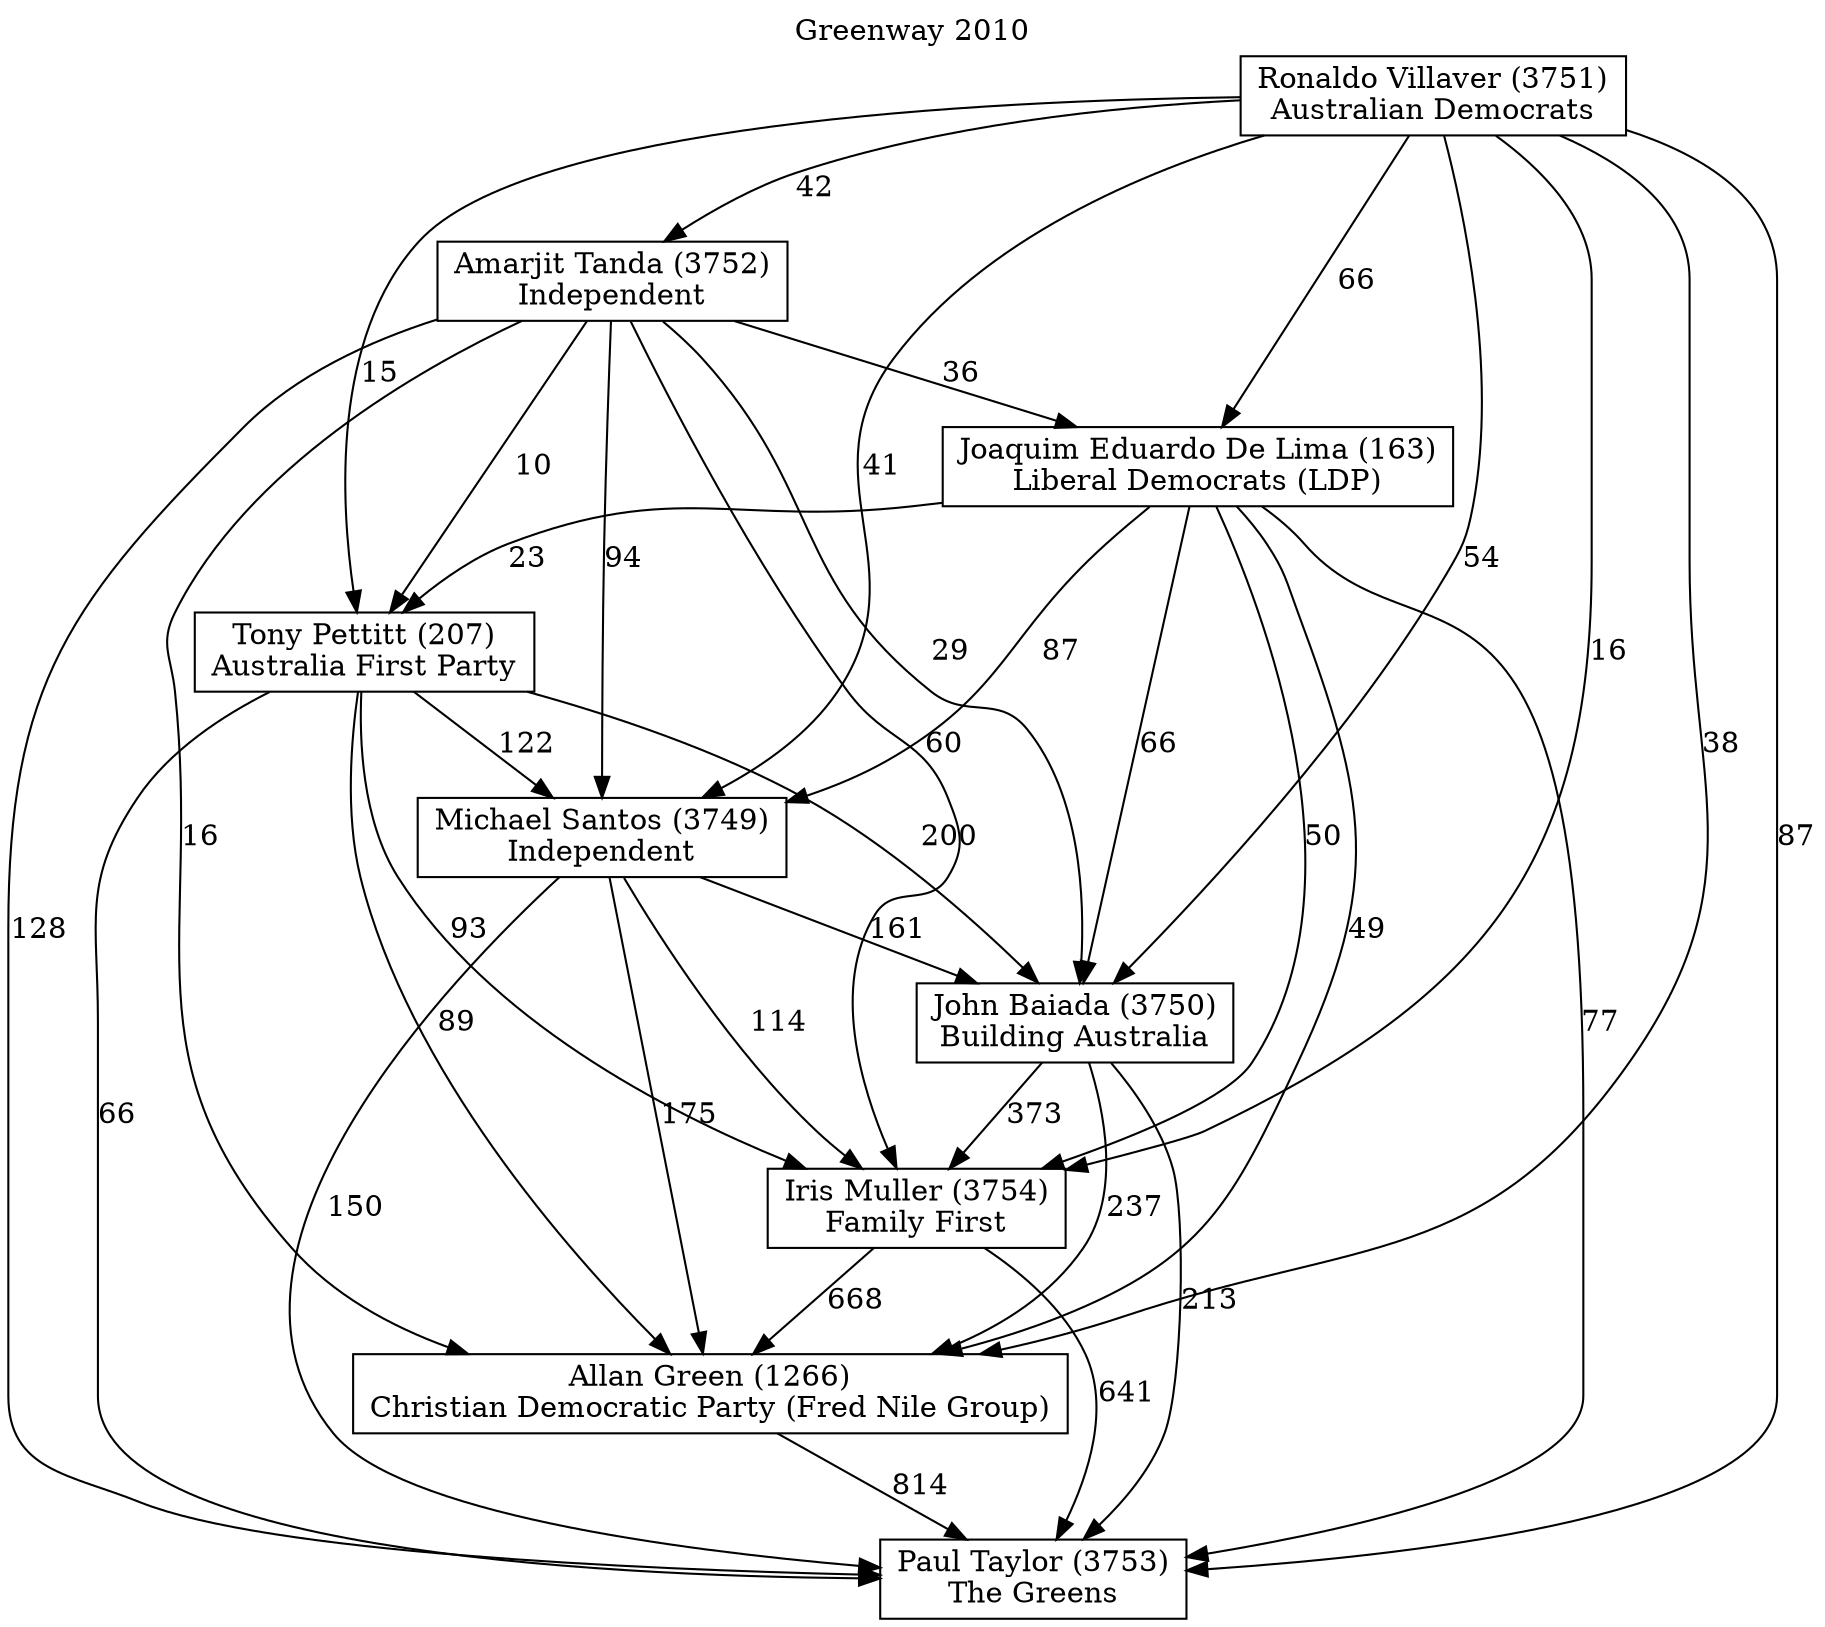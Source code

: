 // House preference flow
digraph "Paul Taylor (3753)_Greenway_2010" {
	graph [label="Greenway 2010" labelloc=t mclimit=10]
	node [shape=box]
	"Paul Taylor (3753)" [label="Paul Taylor (3753)
The Greens"]
	"Allan Green (1266)" [label="Allan Green (1266)
Christian Democratic Party (Fred Nile Group)"]
	"Iris Muller (3754)" [label="Iris Muller (3754)
Family First"]
	"John Baiada (3750)" [label="John Baiada (3750)
Building Australia"]
	"Michael Santos (3749)" [label="Michael Santos (3749)
Independent"]
	"Tony Pettitt (207)" [label="Tony Pettitt (207)
Australia First Party"]
	"Joaquim Eduardo De Lima (163)" [label="Joaquim Eduardo De Lima (163)
Liberal Democrats (LDP)"]
	"Amarjit Tanda (3752)" [label="Amarjit Tanda (3752)
Independent"]
	"Ronaldo Villaver (3751)" [label="Ronaldo Villaver (3751)
Australian Democrats"]
	"Paul Taylor (3753)" [label="Paul Taylor (3753)
The Greens"]
	"Iris Muller (3754)" [label="Iris Muller (3754)
Family First"]
	"John Baiada (3750)" [label="John Baiada (3750)
Building Australia"]
	"Michael Santos (3749)" [label="Michael Santos (3749)
Independent"]
	"Tony Pettitt (207)" [label="Tony Pettitt (207)
Australia First Party"]
	"Joaquim Eduardo De Lima (163)" [label="Joaquim Eduardo De Lima (163)
Liberal Democrats (LDP)"]
	"Amarjit Tanda (3752)" [label="Amarjit Tanda (3752)
Independent"]
	"Ronaldo Villaver (3751)" [label="Ronaldo Villaver (3751)
Australian Democrats"]
	"Paul Taylor (3753)" [label="Paul Taylor (3753)
The Greens"]
	"John Baiada (3750)" [label="John Baiada (3750)
Building Australia"]
	"Michael Santos (3749)" [label="Michael Santos (3749)
Independent"]
	"Tony Pettitt (207)" [label="Tony Pettitt (207)
Australia First Party"]
	"Joaquim Eduardo De Lima (163)" [label="Joaquim Eduardo De Lima (163)
Liberal Democrats (LDP)"]
	"Amarjit Tanda (3752)" [label="Amarjit Tanda (3752)
Independent"]
	"Ronaldo Villaver (3751)" [label="Ronaldo Villaver (3751)
Australian Democrats"]
	"Paul Taylor (3753)" [label="Paul Taylor (3753)
The Greens"]
	"Michael Santos (3749)" [label="Michael Santos (3749)
Independent"]
	"Tony Pettitt (207)" [label="Tony Pettitt (207)
Australia First Party"]
	"Joaquim Eduardo De Lima (163)" [label="Joaquim Eduardo De Lima (163)
Liberal Democrats (LDP)"]
	"Amarjit Tanda (3752)" [label="Amarjit Tanda (3752)
Independent"]
	"Ronaldo Villaver (3751)" [label="Ronaldo Villaver (3751)
Australian Democrats"]
	"Paul Taylor (3753)" [label="Paul Taylor (3753)
The Greens"]
	"Tony Pettitt (207)" [label="Tony Pettitt (207)
Australia First Party"]
	"Joaquim Eduardo De Lima (163)" [label="Joaquim Eduardo De Lima (163)
Liberal Democrats (LDP)"]
	"Amarjit Tanda (3752)" [label="Amarjit Tanda (3752)
Independent"]
	"Ronaldo Villaver (3751)" [label="Ronaldo Villaver (3751)
Australian Democrats"]
	"Paul Taylor (3753)" [label="Paul Taylor (3753)
The Greens"]
	"Joaquim Eduardo De Lima (163)" [label="Joaquim Eduardo De Lima (163)
Liberal Democrats (LDP)"]
	"Amarjit Tanda (3752)" [label="Amarjit Tanda (3752)
Independent"]
	"Ronaldo Villaver (3751)" [label="Ronaldo Villaver (3751)
Australian Democrats"]
	"Paul Taylor (3753)" [label="Paul Taylor (3753)
The Greens"]
	"Amarjit Tanda (3752)" [label="Amarjit Tanda (3752)
Independent"]
	"Ronaldo Villaver (3751)" [label="Ronaldo Villaver (3751)
Australian Democrats"]
	"Paul Taylor (3753)" [label="Paul Taylor (3753)
The Greens"]
	"Ronaldo Villaver (3751)" [label="Ronaldo Villaver (3751)
Australian Democrats"]
	"Ronaldo Villaver (3751)" [label="Ronaldo Villaver (3751)
Australian Democrats"]
	"Amarjit Tanda (3752)" [label="Amarjit Tanda (3752)
Independent"]
	"Ronaldo Villaver (3751)" [label="Ronaldo Villaver (3751)
Australian Democrats"]
	"Ronaldo Villaver (3751)" [label="Ronaldo Villaver (3751)
Australian Democrats"]
	"Joaquim Eduardo De Lima (163)" [label="Joaquim Eduardo De Lima (163)
Liberal Democrats (LDP)"]
	"Amarjit Tanda (3752)" [label="Amarjit Tanda (3752)
Independent"]
	"Ronaldo Villaver (3751)" [label="Ronaldo Villaver (3751)
Australian Democrats"]
	"Joaquim Eduardo De Lima (163)" [label="Joaquim Eduardo De Lima (163)
Liberal Democrats (LDP)"]
	"Ronaldo Villaver (3751)" [label="Ronaldo Villaver (3751)
Australian Democrats"]
	"Ronaldo Villaver (3751)" [label="Ronaldo Villaver (3751)
Australian Democrats"]
	"Amarjit Tanda (3752)" [label="Amarjit Tanda (3752)
Independent"]
	"Ronaldo Villaver (3751)" [label="Ronaldo Villaver (3751)
Australian Democrats"]
	"Ronaldo Villaver (3751)" [label="Ronaldo Villaver (3751)
Australian Democrats"]
	"Tony Pettitt (207)" [label="Tony Pettitt (207)
Australia First Party"]
	"Joaquim Eduardo De Lima (163)" [label="Joaquim Eduardo De Lima (163)
Liberal Democrats (LDP)"]
	"Amarjit Tanda (3752)" [label="Amarjit Tanda (3752)
Independent"]
	"Ronaldo Villaver (3751)" [label="Ronaldo Villaver (3751)
Australian Democrats"]
	"Tony Pettitt (207)" [label="Tony Pettitt (207)
Australia First Party"]
	"Amarjit Tanda (3752)" [label="Amarjit Tanda (3752)
Independent"]
	"Ronaldo Villaver (3751)" [label="Ronaldo Villaver (3751)
Australian Democrats"]
	"Tony Pettitt (207)" [label="Tony Pettitt (207)
Australia First Party"]
	"Ronaldo Villaver (3751)" [label="Ronaldo Villaver (3751)
Australian Democrats"]
	"Ronaldo Villaver (3751)" [label="Ronaldo Villaver (3751)
Australian Democrats"]
	"Amarjit Tanda (3752)" [label="Amarjit Tanda (3752)
Independent"]
	"Ronaldo Villaver (3751)" [label="Ronaldo Villaver (3751)
Australian Democrats"]
	"Ronaldo Villaver (3751)" [label="Ronaldo Villaver (3751)
Australian Democrats"]
	"Joaquim Eduardo De Lima (163)" [label="Joaquim Eduardo De Lima (163)
Liberal Democrats (LDP)"]
	"Amarjit Tanda (3752)" [label="Amarjit Tanda (3752)
Independent"]
	"Ronaldo Villaver (3751)" [label="Ronaldo Villaver (3751)
Australian Democrats"]
	"Joaquim Eduardo De Lima (163)" [label="Joaquim Eduardo De Lima (163)
Liberal Democrats (LDP)"]
	"Ronaldo Villaver (3751)" [label="Ronaldo Villaver (3751)
Australian Democrats"]
	"Ronaldo Villaver (3751)" [label="Ronaldo Villaver (3751)
Australian Democrats"]
	"Amarjit Tanda (3752)" [label="Amarjit Tanda (3752)
Independent"]
	"Ronaldo Villaver (3751)" [label="Ronaldo Villaver (3751)
Australian Democrats"]
	"Ronaldo Villaver (3751)" [label="Ronaldo Villaver (3751)
Australian Democrats"]
	"Michael Santos (3749)" [label="Michael Santos (3749)
Independent"]
	"Tony Pettitt (207)" [label="Tony Pettitt (207)
Australia First Party"]
	"Joaquim Eduardo De Lima (163)" [label="Joaquim Eduardo De Lima (163)
Liberal Democrats (LDP)"]
	"Amarjit Tanda (3752)" [label="Amarjit Tanda (3752)
Independent"]
	"Ronaldo Villaver (3751)" [label="Ronaldo Villaver (3751)
Australian Democrats"]
	"Michael Santos (3749)" [label="Michael Santos (3749)
Independent"]
	"Joaquim Eduardo De Lima (163)" [label="Joaquim Eduardo De Lima (163)
Liberal Democrats (LDP)"]
	"Amarjit Tanda (3752)" [label="Amarjit Tanda (3752)
Independent"]
	"Ronaldo Villaver (3751)" [label="Ronaldo Villaver (3751)
Australian Democrats"]
	"Michael Santos (3749)" [label="Michael Santos (3749)
Independent"]
	"Amarjit Tanda (3752)" [label="Amarjit Tanda (3752)
Independent"]
	"Ronaldo Villaver (3751)" [label="Ronaldo Villaver (3751)
Australian Democrats"]
	"Michael Santos (3749)" [label="Michael Santos (3749)
Independent"]
	"Ronaldo Villaver (3751)" [label="Ronaldo Villaver (3751)
Australian Democrats"]
	"Ronaldo Villaver (3751)" [label="Ronaldo Villaver (3751)
Australian Democrats"]
	"Amarjit Tanda (3752)" [label="Amarjit Tanda (3752)
Independent"]
	"Ronaldo Villaver (3751)" [label="Ronaldo Villaver (3751)
Australian Democrats"]
	"Ronaldo Villaver (3751)" [label="Ronaldo Villaver (3751)
Australian Democrats"]
	"Joaquim Eduardo De Lima (163)" [label="Joaquim Eduardo De Lima (163)
Liberal Democrats (LDP)"]
	"Amarjit Tanda (3752)" [label="Amarjit Tanda (3752)
Independent"]
	"Ronaldo Villaver (3751)" [label="Ronaldo Villaver (3751)
Australian Democrats"]
	"Joaquim Eduardo De Lima (163)" [label="Joaquim Eduardo De Lima (163)
Liberal Democrats (LDP)"]
	"Ronaldo Villaver (3751)" [label="Ronaldo Villaver (3751)
Australian Democrats"]
	"Ronaldo Villaver (3751)" [label="Ronaldo Villaver (3751)
Australian Democrats"]
	"Amarjit Tanda (3752)" [label="Amarjit Tanda (3752)
Independent"]
	"Ronaldo Villaver (3751)" [label="Ronaldo Villaver (3751)
Australian Democrats"]
	"Ronaldo Villaver (3751)" [label="Ronaldo Villaver (3751)
Australian Democrats"]
	"Tony Pettitt (207)" [label="Tony Pettitt (207)
Australia First Party"]
	"Joaquim Eduardo De Lima (163)" [label="Joaquim Eduardo De Lima (163)
Liberal Democrats (LDP)"]
	"Amarjit Tanda (3752)" [label="Amarjit Tanda (3752)
Independent"]
	"Ronaldo Villaver (3751)" [label="Ronaldo Villaver (3751)
Australian Democrats"]
	"Tony Pettitt (207)" [label="Tony Pettitt (207)
Australia First Party"]
	"Amarjit Tanda (3752)" [label="Amarjit Tanda (3752)
Independent"]
	"Ronaldo Villaver (3751)" [label="Ronaldo Villaver (3751)
Australian Democrats"]
	"Tony Pettitt (207)" [label="Tony Pettitt (207)
Australia First Party"]
	"Ronaldo Villaver (3751)" [label="Ronaldo Villaver (3751)
Australian Democrats"]
	"Ronaldo Villaver (3751)" [label="Ronaldo Villaver (3751)
Australian Democrats"]
	"Amarjit Tanda (3752)" [label="Amarjit Tanda (3752)
Independent"]
	"Ronaldo Villaver (3751)" [label="Ronaldo Villaver (3751)
Australian Democrats"]
	"Ronaldo Villaver (3751)" [label="Ronaldo Villaver (3751)
Australian Democrats"]
	"Joaquim Eduardo De Lima (163)" [label="Joaquim Eduardo De Lima (163)
Liberal Democrats (LDP)"]
	"Amarjit Tanda (3752)" [label="Amarjit Tanda (3752)
Independent"]
	"Ronaldo Villaver (3751)" [label="Ronaldo Villaver (3751)
Australian Democrats"]
	"Joaquim Eduardo De Lima (163)" [label="Joaquim Eduardo De Lima (163)
Liberal Democrats (LDP)"]
	"Ronaldo Villaver (3751)" [label="Ronaldo Villaver (3751)
Australian Democrats"]
	"Ronaldo Villaver (3751)" [label="Ronaldo Villaver (3751)
Australian Democrats"]
	"Amarjit Tanda (3752)" [label="Amarjit Tanda (3752)
Independent"]
	"Ronaldo Villaver (3751)" [label="Ronaldo Villaver (3751)
Australian Democrats"]
	"Ronaldo Villaver (3751)" [label="Ronaldo Villaver (3751)
Australian Democrats"]
	"John Baiada (3750)" [label="John Baiada (3750)
Building Australia"]
	"Michael Santos (3749)" [label="Michael Santos (3749)
Independent"]
	"Tony Pettitt (207)" [label="Tony Pettitt (207)
Australia First Party"]
	"Joaquim Eduardo De Lima (163)" [label="Joaquim Eduardo De Lima (163)
Liberal Democrats (LDP)"]
	"Amarjit Tanda (3752)" [label="Amarjit Tanda (3752)
Independent"]
	"Ronaldo Villaver (3751)" [label="Ronaldo Villaver (3751)
Australian Democrats"]
	"John Baiada (3750)" [label="John Baiada (3750)
Building Australia"]
	"Tony Pettitt (207)" [label="Tony Pettitt (207)
Australia First Party"]
	"Joaquim Eduardo De Lima (163)" [label="Joaquim Eduardo De Lima (163)
Liberal Democrats (LDP)"]
	"Amarjit Tanda (3752)" [label="Amarjit Tanda (3752)
Independent"]
	"Ronaldo Villaver (3751)" [label="Ronaldo Villaver (3751)
Australian Democrats"]
	"John Baiada (3750)" [label="John Baiada (3750)
Building Australia"]
	"Joaquim Eduardo De Lima (163)" [label="Joaquim Eduardo De Lima (163)
Liberal Democrats (LDP)"]
	"Amarjit Tanda (3752)" [label="Amarjit Tanda (3752)
Independent"]
	"Ronaldo Villaver (3751)" [label="Ronaldo Villaver (3751)
Australian Democrats"]
	"John Baiada (3750)" [label="John Baiada (3750)
Building Australia"]
	"Amarjit Tanda (3752)" [label="Amarjit Tanda (3752)
Independent"]
	"Ronaldo Villaver (3751)" [label="Ronaldo Villaver (3751)
Australian Democrats"]
	"John Baiada (3750)" [label="John Baiada (3750)
Building Australia"]
	"Ronaldo Villaver (3751)" [label="Ronaldo Villaver (3751)
Australian Democrats"]
	"Ronaldo Villaver (3751)" [label="Ronaldo Villaver (3751)
Australian Democrats"]
	"Amarjit Tanda (3752)" [label="Amarjit Tanda (3752)
Independent"]
	"Ronaldo Villaver (3751)" [label="Ronaldo Villaver (3751)
Australian Democrats"]
	"Ronaldo Villaver (3751)" [label="Ronaldo Villaver (3751)
Australian Democrats"]
	"Joaquim Eduardo De Lima (163)" [label="Joaquim Eduardo De Lima (163)
Liberal Democrats (LDP)"]
	"Amarjit Tanda (3752)" [label="Amarjit Tanda (3752)
Independent"]
	"Ronaldo Villaver (3751)" [label="Ronaldo Villaver (3751)
Australian Democrats"]
	"Joaquim Eduardo De Lima (163)" [label="Joaquim Eduardo De Lima (163)
Liberal Democrats (LDP)"]
	"Ronaldo Villaver (3751)" [label="Ronaldo Villaver (3751)
Australian Democrats"]
	"Ronaldo Villaver (3751)" [label="Ronaldo Villaver (3751)
Australian Democrats"]
	"Amarjit Tanda (3752)" [label="Amarjit Tanda (3752)
Independent"]
	"Ronaldo Villaver (3751)" [label="Ronaldo Villaver (3751)
Australian Democrats"]
	"Ronaldo Villaver (3751)" [label="Ronaldo Villaver (3751)
Australian Democrats"]
	"Tony Pettitt (207)" [label="Tony Pettitt (207)
Australia First Party"]
	"Joaquim Eduardo De Lima (163)" [label="Joaquim Eduardo De Lima (163)
Liberal Democrats (LDP)"]
	"Amarjit Tanda (3752)" [label="Amarjit Tanda (3752)
Independent"]
	"Ronaldo Villaver (3751)" [label="Ronaldo Villaver (3751)
Australian Democrats"]
	"Tony Pettitt (207)" [label="Tony Pettitt (207)
Australia First Party"]
	"Amarjit Tanda (3752)" [label="Amarjit Tanda (3752)
Independent"]
	"Ronaldo Villaver (3751)" [label="Ronaldo Villaver (3751)
Australian Democrats"]
	"Tony Pettitt (207)" [label="Tony Pettitt (207)
Australia First Party"]
	"Ronaldo Villaver (3751)" [label="Ronaldo Villaver (3751)
Australian Democrats"]
	"Ronaldo Villaver (3751)" [label="Ronaldo Villaver (3751)
Australian Democrats"]
	"Amarjit Tanda (3752)" [label="Amarjit Tanda (3752)
Independent"]
	"Ronaldo Villaver (3751)" [label="Ronaldo Villaver (3751)
Australian Democrats"]
	"Ronaldo Villaver (3751)" [label="Ronaldo Villaver (3751)
Australian Democrats"]
	"Joaquim Eduardo De Lima (163)" [label="Joaquim Eduardo De Lima (163)
Liberal Democrats (LDP)"]
	"Amarjit Tanda (3752)" [label="Amarjit Tanda (3752)
Independent"]
	"Ronaldo Villaver (3751)" [label="Ronaldo Villaver (3751)
Australian Democrats"]
	"Joaquim Eduardo De Lima (163)" [label="Joaquim Eduardo De Lima (163)
Liberal Democrats (LDP)"]
	"Ronaldo Villaver (3751)" [label="Ronaldo Villaver (3751)
Australian Democrats"]
	"Ronaldo Villaver (3751)" [label="Ronaldo Villaver (3751)
Australian Democrats"]
	"Amarjit Tanda (3752)" [label="Amarjit Tanda (3752)
Independent"]
	"Ronaldo Villaver (3751)" [label="Ronaldo Villaver (3751)
Australian Democrats"]
	"Ronaldo Villaver (3751)" [label="Ronaldo Villaver (3751)
Australian Democrats"]
	"Michael Santos (3749)" [label="Michael Santos (3749)
Independent"]
	"Tony Pettitt (207)" [label="Tony Pettitt (207)
Australia First Party"]
	"Joaquim Eduardo De Lima (163)" [label="Joaquim Eduardo De Lima (163)
Liberal Democrats (LDP)"]
	"Amarjit Tanda (3752)" [label="Amarjit Tanda (3752)
Independent"]
	"Ronaldo Villaver (3751)" [label="Ronaldo Villaver (3751)
Australian Democrats"]
	"Michael Santos (3749)" [label="Michael Santos (3749)
Independent"]
	"Joaquim Eduardo De Lima (163)" [label="Joaquim Eduardo De Lima (163)
Liberal Democrats (LDP)"]
	"Amarjit Tanda (3752)" [label="Amarjit Tanda (3752)
Independent"]
	"Ronaldo Villaver (3751)" [label="Ronaldo Villaver (3751)
Australian Democrats"]
	"Michael Santos (3749)" [label="Michael Santos (3749)
Independent"]
	"Amarjit Tanda (3752)" [label="Amarjit Tanda (3752)
Independent"]
	"Ronaldo Villaver (3751)" [label="Ronaldo Villaver (3751)
Australian Democrats"]
	"Michael Santos (3749)" [label="Michael Santos (3749)
Independent"]
	"Ronaldo Villaver (3751)" [label="Ronaldo Villaver (3751)
Australian Democrats"]
	"Ronaldo Villaver (3751)" [label="Ronaldo Villaver (3751)
Australian Democrats"]
	"Amarjit Tanda (3752)" [label="Amarjit Tanda (3752)
Independent"]
	"Ronaldo Villaver (3751)" [label="Ronaldo Villaver (3751)
Australian Democrats"]
	"Ronaldo Villaver (3751)" [label="Ronaldo Villaver (3751)
Australian Democrats"]
	"Joaquim Eduardo De Lima (163)" [label="Joaquim Eduardo De Lima (163)
Liberal Democrats (LDP)"]
	"Amarjit Tanda (3752)" [label="Amarjit Tanda (3752)
Independent"]
	"Ronaldo Villaver (3751)" [label="Ronaldo Villaver (3751)
Australian Democrats"]
	"Joaquim Eduardo De Lima (163)" [label="Joaquim Eduardo De Lima (163)
Liberal Democrats (LDP)"]
	"Ronaldo Villaver (3751)" [label="Ronaldo Villaver (3751)
Australian Democrats"]
	"Ronaldo Villaver (3751)" [label="Ronaldo Villaver (3751)
Australian Democrats"]
	"Amarjit Tanda (3752)" [label="Amarjit Tanda (3752)
Independent"]
	"Ronaldo Villaver (3751)" [label="Ronaldo Villaver (3751)
Australian Democrats"]
	"Ronaldo Villaver (3751)" [label="Ronaldo Villaver (3751)
Australian Democrats"]
	"Tony Pettitt (207)" [label="Tony Pettitt (207)
Australia First Party"]
	"Joaquim Eduardo De Lima (163)" [label="Joaquim Eduardo De Lima (163)
Liberal Democrats (LDP)"]
	"Amarjit Tanda (3752)" [label="Amarjit Tanda (3752)
Independent"]
	"Ronaldo Villaver (3751)" [label="Ronaldo Villaver (3751)
Australian Democrats"]
	"Tony Pettitt (207)" [label="Tony Pettitt (207)
Australia First Party"]
	"Amarjit Tanda (3752)" [label="Amarjit Tanda (3752)
Independent"]
	"Ronaldo Villaver (3751)" [label="Ronaldo Villaver (3751)
Australian Democrats"]
	"Tony Pettitt (207)" [label="Tony Pettitt (207)
Australia First Party"]
	"Ronaldo Villaver (3751)" [label="Ronaldo Villaver (3751)
Australian Democrats"]
	"Ronaldo Villaver (3751)" [label="Ronaldo Villaver (3751)
Australian Democrats"]
	"Amarjit Tanda (3752)" [label="Amarjit Tanda (3752)
Independent"]
	"Ronaldo Villaver (3751)" [label="Ronaldo Villaver (3751)
Australian Democrats"]
	"Ronaldo Villaver (3751)" [label="Ronaldo Villaver (3751)
Australian Democrats"]
	"Joaquim Eduardo De Lima (163)" [label="Joaquim Eduardo De Lima (163)
Liberal Democrats (LDP)"]
	"Amarjit Tanda (3752)" [label="Amarjit Tanda (3752)
Independent"]
	"Ronaldo Villaver (3751)" [label="Ronaldo Villaver (3751)
Australian Democrats"]
	"Joaquim Eduardo De Lima (163)" [label="Joaquim Eduardo De Lima (163)
Liberal Democrats (LDP)"]
	"Ronaldo Villaver (3751)" [label="Ronaldo Villaver (3751)
Australian Democrats"]
	"Ronaldo Villaver (3751)" [label="Ronaldo Villaver (3751)
Australian Democrats"]
	"Amarjit Tanda (3752)" [label="Amarjit Tanda (3752)
Independent"]
	"Ronaldo Villaver (3751)" [label="Ronaldo Villaver (3751)
Australian Democrats"]
	"Ronaldo Villaver (3751)" [label="Ronaldo Villaver (3751)
Australian Democrats"]
	"Iris Muller (3754)" [label="Iris Muller (3754)
Family First"]
	"John Baiada (3750)" [label="John Baiada (3750)
Building Australia"]
	"Michael Santos (3749)" [label="Michael Santos (3749)
Independent"]
	"Tony Pettitt (207)" [label="Tony Pettitt (207)
Australia First Party"]
	"Joaquim Eduardo De Lima (163)" [label="Joaquim Eduardo De Lima (163)
Liberal Democrats (LDP)"]
	"Amarjit Tanda (3752)" [label="Amarjit Tanda (3752)
Independent"]
	"Ronaldo Villaver (3751)" [label="Ronaldo Villaver (3751)
Australian Democrats"]
	"Iris Muller (3754)" [label="Iris Muller (3754)
Family First"]
	"Michael Santos (3749)" [label="Michael Santos (3749)
Independent"]
	"Tony Pettitt (207)" [label="Tony Pettitt (207)
Australia First Party"]
	"Joaquim Eduardo De Lima (163)" [label="Joaquim Eduardo De Lima (163)
Liberal Democrats (LDP)"]
	"Amarjit Tanda (3752)" [label="Amarjit Tanda (3752)
Independent"]
	"Ronaldo Villaver (3751)" [label="Ronaldo Villaver (3751)
Australian Democrats"]
	"Iris Muller (3754)" [label="Iris Muller (3754)
Family First"]
	"Tony Pettitt (207)" [label="Tony Pettitt (207)
Australia First Party"]
	"Joaquim Eduardo De Lima (163)" [label="Joaquim Eduardo De Lima (163)
Liberal Democrats (LDP)"]
	"Amarjit Tanda (3752)" [label="Amarjit Tanda (3752)
Independent"]
	"Ronaldo Villaver (3751)" [label="Ronaldo Villaver (3751)
Australian Democrats"]
	"Iris Muller (3754)" [label="Iris Muller (3754)
Family First"]
	"Joaquim Eduardo De Lima (163)" [label="Joaquim Eduardo De Lima (163)
Liberal Democrats (LDP)"]
	"Amarjit Tanda (3752)" [label="Amarjit Tanda (3752)
Independent"]
	"Ronaldo Villaver (3751)" [label="Ronaldo Villaver (3751)
Australian Democrats"]
	"Iris Muller (3754)" [label="Iris Muller (3754)
Family First"]
	"Amarjit Tanda (3752)" [label="Amarjit Tanda (3752)
Independent"]
	"Ronaldo Villaver (3751)" [label="Ronaldo Villaver (3751)
Australian Democrats"]
	"Iris Muller (3754)" [label="Iris Muller (3754)
Family First"]
	"Ronaldo Villaver (3751)" [label="Ronaldo Villaver (3751)
Australian Democrats"]
	"Ronaldo Villaver (3751)" [label="Ronaldo Villaver (3751)
Australian Democrats"]
	"Amarjit Tanda (3752)" [label="Amarjit Tanda (3752)
Independent"]
	"Ronaldo Villaver (3751)" [label="Ronaldo Villaver (3751)
Australian Democrats"]
	"Ronaldo Villaver (3751)" [label="Ronaldo Villaver (3751)
Australian Democrats"]
	"Joaquim Eduardo De Lima (163)" [label="Joaquim Eduardo De Lima (163)
Liberal Democrats (LDP)"]
	"Amarjit Tanda (3752)" [label="Amarjit Tanda (3752)
Independent"]
	"Ronaldo Villaver (3751)" [label="Ronaldo Villaver (3751)
Australian Democrats"]
	"Joaquim Eduardo De Lima (163)" [label="Joaquim Eduardo De Lima (163)
Liberal Democrats (LDP)"]
	"Ronaldo Villaver (3751)" [label="Ronaldo Villaver (3751)
Australian Democrats"]
	"Ronaldo Villaver (3751)" [label="Ronaldo Villaver (3751)
Australian Democrats"]
	"Amarjit Tanda (3752)" [label="Amarjit Tanda (3752)
Independent"]
	"Ronaldo Villaver (3751)" [label="Ronaldo Villaver (3751)
Australian Democrats"]
	"Ronaldo Villaver (3751)" [label="Ronaldo Villaver (3751)
Australian Democrats"]
	"Tony Pettitt (207)" [label="Tony Pettitt (207)
Australia First Party"]
	"Joaquim Eduardo De Lima (163)" [label="Joaquim Eduardo De Lima (163)
Liberal Democrats (LDP)"]
	"Amarjit Tanda (3752)" [label="Amarjit Tanda (3752)
Independent"]
	"Ronaldo Villaver (3751)" [label="Ronaldo Villaver (3751)
Australian Democrats"]
	"Tony Pettitt (207)" [label="Tony Pettitt (207)
Australia First Party"]
	"Amarjit Tanda (3752)" [label="Amarjit Tanda (3752)
Independent"]
	"Ronaldo Villaver (3751)" [label="Ronaldo Villaver (3751)
Australian Democrats"]
	"Tony Pettitt (207)" [label="Tony Pettitt (207)
Australia First Party"]
	"Ronaldo Villaver (3751)" [label="Ronaldo Villaver (3751)
Australian Democrats"]
	"Ronaldo Villaver (3751)" [label="Ronaldo Villaver (3751)
Australian Democrats"]
	"Amarjit Tanda (3752)" [label="Amarjit Tanda (3752)
Independent"]
	"Ronaldo Villaver (3751)" [label="Ronaldo Villaver (3751)
Australian Democrats"]
	"Ronaldo Villaver (3751)" [label="Ronaldo Villaver (3751)
Australian Democrats"]
	"Joaquim Eduardo De Lima (163)" [label="Joaquim Eduardo De Lima (163)
Liberal Democrats (LDP)"]
	"Amarjit Tanda (3752)" [label="Amarjit Tanda (3752)
Independent"]
	"Ronaldo Villaver (3751)" [label="Ronaldo Villaver (3751)
Australian Democrats"]
	"Joaquim Eduardo De Lima (163)" [label="Joaquim Eduardo De Lima (163)
Liberal Democrats (LDP)"]
	"Ronaldo Villaver (3751)" [label="Ronaldo Villaver (3751)
Australian Democrats"]
	"Ronaldo Villaver (3751)" [label="Ronaldo Villaver (3751)
Australian Democrats"]
	"Amarjit Tanda (3752)" [label="Amarjit Tanda (3752)
Independent"]
	"Ronaldo Villaver (3751)" [label="Ronaldo Villaver (3751)
Australian Democrats"]
	"Ronaldo Villaver (3751)" [label="Ronaldo Villaver (3751)
Australian Democrats"]
	"Michael Santos (3749)" [label="Michael Santos (3749)
Independent"]
	"Tony Pettitt (207)" [label="Tony Pettitt (207)
Australia First Party"]
	"Joaquim Eduardo De Lima (163)" [label="Joaquim Eduardo De Lima (163)
Liberal Democrats (LDP)"]
	"Amarjit Tanda (3752)" [label="Amarjit Tanda (3752)
Independent"]
	"Ronaldo Villaver (3751)" [label="Ronaldo Villaver (3751)
Australian Democrats"]
	"Michael Santos (3749)" [label="Michael Santos (3749)
Independent"]
	"Joaquim Eduardo De Lima (163)" [label="Joaquim Eduardo De Lima (163)
Liberal Democrats (LDP)"]
	"Amarjit Tanda (3752)" [label="Amarjit Tanda (3752)
Independent"]
	"Ronaldo Villaver (3751)" [label="Ronaldo Villaver (3751)
Australian Democrats"]
	"Michael Santos (3749)" [label="Michael Santos (3749)
Independent"]
	"Amarjit Tanda (3752)" [label="Amarjit Tanda (3752)
Independent"]
	"Ronaldo Villaver (3751)" [label="Ronaldo Villaver (3751)
Australian Democrats"]
	"Michael Santos (3749)" [label="Michael Santos (3749)
Independent"]
	"Ronaldo Villaver (3751)" [label="Ronaldo Villaver (3751)
Australian Democrats"]
	"Ronaldo Villaver (3751)" [label="Ronaldo Villaver (3751)
Australian Democrats"]
	"Amarjit Tanda (3752)" [label="Amarjit Tanda (3752)
Independent"]
	"Ronaldo Villaver (3751)" [label="Ronaldo Villaver (3751)
Australian Democrats"]
	"Ronaldo Villaver (3751)" [label="Ronaldo Villaver (3751)
Australian Democrats"]
	"Joaquim Eduardo De Lima (163)" [label="Joaquim Eduardo De Lima (163)
Liberal Democrats (LDP)"]
	"Amarjit Tanda (3752)" [label="Amarjit Tanda (3752)
Independent"]
	"Ronaldo Villaver (3751)" [label="Ronaldo Villaver (3751)
Australian Democrats"]
	"Joaquim Eduardo De Lima (163)" [label="Joaquim Eduardo De Lima (163)
Liberal Democrats (LDP)"]
	"Ronaldo Villaver (3751)" [label="Ronaldo Villaver (3751)
Australian Democrats"]
	"Ronaldo Villaver (3751)" [label="Ronaldo Villaver (3751)
Australian Democrats"]
	"Amarjit Tanda (3752)" [label="Amarjit Tanda (3752)
Independent"]
	"Ronaldo Villaver (3751)" [label="Ronaldo Villaver (3751)
Australian Democrats"]
	"Ronaldo Villaver (3751)" [label="Ronaldo Villaver (3751)
Australian Democrats"]
	"Tony Pettitt (207)" [label="Tony Pettitt (207)
Australia First Party"]
	"Joaquim Eduardo De Lima (163)" [label="Joaquim Eduardo De Lima (163)
Liberal Democrats (LDP)"]
	"Amarjit Tanda (3752)" [label="Amarjit Tanda (3752)
Independent"]
	"Ronaldo Villaver (3751)" [label="Ronaldo Villaver (3751)
Australian Democrats"]
	"Tony Pettitt (207)" [label="Tony Pettitt (207)
Australia First Party"]
	"Amarjit Tanda (3752)" [label="Amarjit Tanda (3752)
Independent"]
	"Ronaldo Villaver (3751)" [label="Ronaldo Villaver (3751)
Australian Democrats"]
	"Tony Pettitt (207)" [label="Tony Pettitt (207)
Australia First Party"]
	"Ronaldo Villaver (3751)" [label="Ronaldo Villaver (3751)
Australian Democrats"]
	"Ronaldo Villaver (3751)" [label="Ronaldo Villaver (3751)
Australian Democrats"]
	"Amarjit Tanda (3752)" [label="Amarjit Tanda (3752)
Independent"]
	"Ronaldo Villaver (3751)" [label="Ronaldo Villaver (3751)
Australian Democrats"]
	"Ronaldo Villaver (3751)" [label="Ronaldo Villaver (3751)
Australian Democrats"]
	"Joaquim Eduardo De Lima (163)" [label="Joaquim Eduardo De Lima (163)
Liberal Democrats (LDP)"]
	"Amarjit Tanda (3752)" [label="Amarjit Tanda (3752)
Independent"]
	"Ronaldo Villaver (3751)" [label="Ronaldo Villaver (3751)
Australian Democrats"]
	"Joaquim Eduardo De Lima (163)" [label="Joaquim Eduardo De Lima (163)
Liberal Democrats (LDP)"]
	"Ronaldo Villaver (3751)" [label="Ronaldo Villaver (3751)
Australian Democrats"]
	"Ronaldo Villaver (3751)" [label="Ronaldo Villaver (3751)
Australian Democrats"]
	"Amarjit Tanda (3752)" [label="Amarjit Tanda (3752)
Independent"]
	"Ronaldo Villaver (3751)" [label="Ronaldo Villaver (3751)
Australian Democrats"]
	"Ronaldo Villaver (3751)" [label="Ronaldo Villaver (3751)
Australian Democrats"]
	"John Baiada (3750)" [label="John Baiada (3750)
Building Australia"]
	"Michael Santos (3749)" [label="Michael Santos (3749)
Independent"]
	"Tony Pettitt (207)" [label="Tony Pettitt (207)
Australia First Party"]
	"Joaquim Eduardo De Lima (163)" [label="Joaquim Eduardo De Lima (163)
Liberal Democrats (LDP)"]
	"Amarjit Tanda (3752)" [label="Amarjit Tanda (3752)
Independent"]
	"Ronaldo Villaver (3751)" [label="Ronaldo Villaver (3751)
Australian Democrats"]
	"John Baiada (3750)" [label="John Baiada (3750)
Building Australia"]
	"Tony Pettitt (207)" [label="Tony Pettitt (207)
Australia First Party"]
	"Joaquim Eduardo De Lima (163)" [label="Joaquim Eduardo De Lima (163)
Liberal Democrats (LDP)"]
	"Amarjit Tanda (3752)" [label="Amarjit Tanda (3752)
Independent"]
	"Ronaldo Villaver (3751)" [label="Ronaldo Villaver (3751)
Australian Democrats"]
	"John Baiada (3750)" [label="John Baiada (3750)
Building Australia"]
	"Joaquim Eduardo De Lima (163)" [label="Joaquim Eduardo De Lima (163)
Liberal Democrats (LDP)"]
	"Amarjit Tanda (3752)" [label="Amarjit Tanda (3752)
Independent"]
	"Ronaldo Villaver (3751)" [label="Ronaldo Villaver (3751)
Australian Democrats"]
	"John Baiada (3750)" [label="John Baiada (3750)
Building Australia"]
	"Amarjit Tanda (3752)" [label="Amarjit Tanda (3752)
Independent"]
	"Ronaldo Villaver (3751)" [label="Ronaldo Villaver (3751)
Australian Democrats"]
	"John Baiada (3750)" [label="John Baiada (3750)
Building Australia"]
	"Ronaldo Villaver (3751)" [label="Ronaldo Villaver (3751)
Australian Democrats"]
	"Ronaldo Villaver (3751)" [label="Ronaldo Villaver (3751)
Australian Democrats"]
	"Amarjit Tanda (3752)" [label="Amarjit Tanda (3752)
Independent"]
	"Ronaldo Villaver (3751)" [label="Ronaldo Villaver (3751)
Australian Democrats"]
	"Ronaldo Villaver (3751)" [label="Ronaldo Villaver (3751)
Australian Democrats"]
	"Joaquim Eduardo De Lima (163)" [label="Joaquim Eduardo De Lima (163)
Liberal Democrats (LDP)"]
	"Amarjit Tanda (3752)" [label="Amarjit Tanda (3752)
Independent"]
	"Ronaldo Villaver (3751)" [label="Ronaldo Villaver (3751)
Australian Democrats"]
	"Joaquim Eduardo De Lima (163)" [label="Joaquim Eduardo De Lima (163)
Liberal Democrats (LDP)"]
	"Ronaldo Villaver (3751)" [label="Ronaldo Villaver (3751)
Australian Democrats"]
	"Ronaldo Villaver (3751)" [label="Ronaldo Villaver (3751)
Australian Democrats"]
	"Amarjit Tanda (3752)" [label="Amarjit Tanda (3752)
Independent"]
	"Ronaldo Villaver (3751)" [label="Ronaldo Villaver (3751)
Australian Democrats"]
	"Ronaldo Villaver (3751)" [label="Ronaldo Villaver (3751)
Australian Democrats"]
	"Tony Pettitt (207)" [label="Tony Pettitt (207)
Australia First Party"]
	"Joaquim Eduardo De Lima (163)" [label="Joaquim Eduardo De Lima (163)
Liberal Democrats (LDP)"]
	"Amarjit Tanda (3752)" [label="Amarjit Tanda (3752)
Independent"]
	"Ronaldo Villaver (3751)" [label="Ronaldo Villaver (3751)
Australian Democrats"]
	"Tony Pettitt (207)" [label="Tony Pettitt (207)
Australia First Party"]
	"Amarjit Tanda (3752)" [label="Amarjit Tanda (3752)
Independent"]
	"Ronaldo Villaver (3751)" [label="Ronaldo Villaver (3751)
Australian Democrats"]
	"Tony Pettitt (207)" [label="Tony Pettitt (207)
Australia First Party"]
	"Ronaldo Villaver (3751)" [label="Ronaldo Villaver (3751)
Australian Democrats"]
	"Ronaldo Villaver (3751)" [label="Ronaldo Villaver (3751)
Australian Democrats"]
	"Amarjit Tanda (3752)" [label="Amarjit Tanda (3752)
Independent"]
	"Ronaldo Villaver (3751)" [label="Ronaldo Villaver (3751)
Australian Democrats"]
	"Ronaldo Villaver (3751)" [label="Ronaldo Villaver (3751)
Australian Democrats"]
	"Joaquim Eduardo De Lima (163)" [label="Joaquim Eduardo De Lima (163)
Liberal Democrats (LDP)"]
	"Amarjit Tanda (3752)" [label="Amarjit Tanda (3752)
Independent"]
	"Ronaldo Villaver (3751)" [label="Ronaldo Villaver (3751)
Australian Democrats"]
	"Joaquim Eduardo De Lima (163)" [label="Joaquim Eduardo De Lima (163)
Liberal Democrats (LDP)"]
	"Ronaldo Villaver (3751)" [label="Ronaldo Villaver (3751)
Australian Democrats"]
	"Ronaldo Villaver (3751)" [label="Ronaldo Villaver (3751)
Australian Democrats"]
	"Amarjit Tanda (3752)" [label="Amarjit Tanda (3752)
Independent"]
	"Ronaldo Villaver (3751)" [label="Ronaldo Villaver (3751)
Australian Democrats"]
	"Ronaldo Villaver (3751)" [label="Ronaldo Villaver (3751)
Australian Democrats"]
	"Michael Santos (3749)" [label="Michael Santos (3749)
Independent"]
	"Tony Pettitt (207)" [label="Tony Pettitt (207)
Australia First Party"]
	"Joaquim Eduardo De Lima (163)" [label="Joaquim Eduardo De Lima (163)
Liberal Democrats (LDP)"]
	"Amarjit Tanda (3752)" [label="Amarjit Tanda (3752)
Independent"]
	"Ronaldo Villaver (3751)" [label="Ronaldo Villaver (3751)
Australian Democrats"]
	"Michael Santos (3749)" [label="Michael Santos (3749)
Independent"]
	"Joaquim Eduardo De Lima (163)" [label="Joaquim Eduardo De Lima (163)
Liberal Democrats (LDP)"]
	"Amarjit Tanda (3752)" [label="Amarjit Tanda (3752)
Independent"]
	"Ronaldo Villaver (3751)" [label="Ronaldo Villaver (3751)
Australian Democrats"]
	"Michael Santos (3749)" [label="Michael Santos (3749)
Independent"]
	"Amarjit Tanda (3752)" [label="Amarjit Tanda (3752)
Independent"]
	"Ronaldo Villaver (3751)" [label="Ronaldo Villaver (3751)
Australian Democrats"]
	"Michael Santos (3749)" [label="Michael Santos (3749)
Independent"]
	"Ronaldo Villaver (3751)" [label="Ronaldo Villaver (3751)
Australian Democrats"]
	"Ronaldo Villaver (3751)" [label="Ronaldo Villaver (3751)
Australian Democrats"]
	"Amarjit Tanda (3752)" [label="Amarjit Tanda (3752)
Independent"]
	"Ronaldo Villaver (3751)" [label="Ronaldo Villaver (3751)
Australian Democrats"]
	"Ronaldo Villaver (3751)" [label="Ronaldo Villaver (3751)
Australian Democrats"]
	"Joaquim Eduardo De Lima (163)" [label="Joaquim Eduardo De Lima (163)
Liberal Democrats (LDP)"]
	"Amarjit Tanda (3752)" [label="Amarjit Tanda (3752)
Independent"]
	"Ronaldo Villaver (3751)" [label="Ronaldo Villaver (3751)
Australian Democrats"]
	"Joaquim Eduardo De Lima (163)" [label="Joaquim Eduardo De Lima (163)
Liberal Democrats (LDP)"]
	"Ronaldo Villaver (3751)" [label="Ronaldo Villaver (3751)
Australian Democrats"]
	"Ronaldo Villaver (3751)" [label="Ronaldo Villaver (3751)
Australian Democrats"]
	"Amarjit Tanda (3752)" [label="Amarjit Tanda (3752)
Independent"]
	"Ronaldo Villaver (3751)" [label="Ronaldo Villaver (3751)
Australian Democrats"]
	"Ronaldo Villaver (3751)" [label="Ronaldo Villaver (3751)
Australian Democrats"]
	"Tony Pettitt (207)" [label="Tony Pettitt (207)
Australia First Party"]
	"Joaquim Eduardo De Lima (163)" [label="Joaquim Eduardo De Lima (163)
Liberal Democrats (LDP)"]
	"Amarjit Tanda (3752)" [label="Amarjit Tanda (3752)
Independent"]
	"Ronaldo Villaver (3751)" [label="Ronaldo Villaver (3751)
Australian Democrats"]
	"Tony Pettitt (207)" [label="Tony Pettitt (207)
Australia First Party"]
	"Amarjit Tanda (3752)" [label="Amarjit Tanda (3752)
Independent"]
	"Ronaldo Villaver (3751)" [label="Ronaldo Villaver (3751)
Australian Democrats"]
	"Tony Pettitt (207)" [label="Tony Pettitt (207)
Australia First Party"]
	"Ronaldo Villaver (3751)" [label="Ronaldo Villaver (3751)
Australian Democrats"]
	"Ronaldo Villaver (3751)" [label="Ronaldo Villaver (3751)
Australian Democrats"]
	"Amarjit Tanda (3752)" [label="Amarjit Tanda (3752)
Independent"]
	"Ronaldo Villaver (3751)" [label="Ronaldo Villaver (3751)
Australian Democrats"]
	"Ronaldo Villaver (3751)" [label="Ronaldo Villaver (3751)
Australian Democrats"]
	"Joaquim Eduardo De Lima (163)" [label="Joaquim Eduardo De Lima (163)
Liberal Democrats (LDP)"]
	"Amarjit Tanda (3752)" [label="Amarjit Tanda (3752)
Independent"]
	"Ronaldo Villaver (3751)" [label="Ronaldo Villaver (3751)
Australian Democrats"]
	"Joaquim Eduardo De Lima (163)" [label="Joaquim Eduardo De Lima (163)
Liberal Democrats (LDP)"]
	"Ronaldo Villaver (3751)" [label="Ronaldo Villaver (3751)
Australian Democrats"]
	"Ronaldo Villaver (3751)" [label="Ronaldo Villaver (3751)
Australian Democrats"]
	"Amarjit Tanda (3752)" [label="Amarjit Tanda (3752)
Independent"]
	"Ronaldo Villaver (3751)" [label="Ronaldo Villaver (3751)
Australian Democrats"]
	"Ronaldo Villaver (3751)" [label="Ronaldo Villaver (3751)
Australian Democrats"]
	"Allan Green (1266)" [label="Allan Green (1266)
Christian Democratic Party (Fred Nile Group)"]
	"Iris Muller (3754)" [label="Iris Muller (3754)
Family First"]
	"John Baiada (3750)" [label="John Baiada (3750)
Building Australia"]
	"Michael Santos (3749)" [label="Michael Santos (3749)
Independent"]
	"Tony Pettitt (207)" [label="Tony Pettitt (207)
Australia First Party"]
	"Joaquim Eduardo De Lima (163)" [label="Joaquim Eduardo De Lima (163)
Liberal Democrats (LDP)"]
	"Amarjit Tanda (3752)" [label="Amarjit Tanda (3752)
Independent"]
	"Ronaldo Villaver (3751)" [label="Ronaldo Villaver (3751)
Australian Democrats"]
	"Allan Green (1266)" [label="Allan Green (1266)
Christian Democratic Party (Fred Nile Group)"]
	"John Baiada (3750)" [label="John Baiada (3750)
Building Australia"]
	"Michael Santos (3749)" [label="Michael Santos (3749)
Independent"]
	"Tony Pettitt (207)" [label="Tony Pettitt (207)
Australia First Party"]
	"Joaquim Eduardo De Lima (163)" [label="Joaquim Eduardo De Lima (163)
Liberal Democrats (LDP)"]
	"Amarjit Tanda (3752)" [label="Amarjit Tanda (3752)
Independent"]
	"Ronaldo Villaver (3751)" [label="Ronaldo Villaver (3751)
Australian Democrats"]
	"Allan Green (1266)" [label="Allan Green (1266)
Christian Democratic Party (Fred Nile Group)"]
	"Michael Santos (3749)" [label="Michael Santos (3749)
Independent"]
	"Tony Pettitt (207)" [label="Tony Pettitt (207)
Australia First Party"]
	"Joaquim Eduardo De Lima (163)" [label="Joaquim Eduardo De Lima (163)
Liberal Democrats (LDP)"]
	"Amarjit Tanda (3752)" [label="Amarjit Tanda (3752)
Independent"]
	"Ronaldo Villaver (3751)" [label="Ronaldo Villaver (3751)
Australian Democrats"]
	"Allan Green (1266)" [label="Allan Green (1266)
Christian Democratic Party (Fred Nile Group)"]
	"Tony Pettitt (207)" [label="Tony Pettitt (207)
Australia First Party"]
	"Joaquim Eduardo De Lima (163)" [label="Joaquim Eduardo De Lima (163)
Liberal Democrats (LDP)"]
	"Amarjit Tanda (3752)" [label="Amarjit Tanda (3752)
Independent"]
	"Ronaldo Villaver (3751)" [label="Ronaldo Villaver (3751)
Australian Democrats"]
	"Allan Green (1266)" [label="Allan Green (1266)
Christian Democratic Party (Fred Nile Group)"]
	"Joaquim Eduardo De Lima (163)" [label="Joaquim Eduardo De Lima (163)
Liberal Democrats (LDP)"]
	"Amarjit Tanda (3752)" [label="Amarjit Tanda (3752)
Independent"]
	"Ronaldo Villaver (3751)" [label="Ronaldo Villaver (3751)
Australian Democrats"]
	"Allan Green (1266)" [label="Allan Green (1266)
Christian Democratic Party (Fred Nile Group)"]
	"Amarjit Tanda (3752)" [label="Amarjit Tanda (3752)
Independent"]
	"Ronaldo Villaver (3751)" [label="Ronaldo Villaver (3751)
Australian Democrats"]
	"Allan Green (1266)" [label="Allan Green (1266)
Christian Democratic Party (Fred Nile Group)"]
	"Ronaldo Villaver (3751)" [label="Ronaldo Villaver (3751)
Australian Democrats"]
	"Ronaldo Villaver (3751)" [label="Ronaldo Villaver (3751)
Australian Democrats"]
	"Amarjit Tanda (3752)" [label="Amarjit Tanda (3752)
Independent"]
	"Ronaldo Villaver (3751)" [label="Ronaldo Villaver (3751)
Australian Democrats"]
	"Ronaldo Villaver (3751)" [label="Ronaldo Villaver (3751)
Australian Democrats"]
	"Joaquim Eduardo De Lima (163)" [label="Joaquim Eduardo De Lima (163)
Liberal Democrats (LDP)"]
	"Amarjit Tanda (3752)" [label="Amarjit Tanda (3752)
Independent"]
	"Ronaldo Villaver (3751)" [label="Ronaldo Villaver (3751)
Australian Democrats"]
	"Joaquim Eduardo De Lima (163)" [label="Joaquim Eduardo De Lima (163)
Liberal Democrats (LDP)"]
	"Ronaldo Villaver (3751)" [label="Ronaldo Villaver (3751)
Australian Democrats"]
	"Ronaldo Villaver (3751)" [label="Ronaldo Villaver (3751)
Australian Democrats"]
	"Amarjit Tanda (3752)" [label="Amarjit Tanda (3752)
Independent"]
	"Ronaldo Villaver (3751)" [label="Ronaldo Villaver (3751)
Australian Democrats"]
	"Ronaldo Villaver (3751)" [label="Ronaldo Villaver (3751)
Australian Democrats"]
	"Tony Pettitt (207)" [label="Tony Pettitt (207)
Australia First Party"]
	"Joaquim Eduardo De Lima (163)" [label="Joaquim Eduardo De Lima (163)
Liberal Democrats (LDP)"]
	"Amarjit Tanda (3752)" [label="Amarjit Tanda (3752)
Independent"]
	"Ronaldo Villaver (3751)" [label="Ronaldo Villaver (3751)
Australian Democrats"]
	"Tony Pettitt (207)" [label="Tony Pettitt (207)
Australia First Party"]
	"Amarjit Tanda (3752)" [label="Amarjit Tanda (3752)
Independent"]
	"Ronaldo Villaver (3751)" [label="Ronaldo Villaver (3751)
Australian Democrats"]
	"Tony Pettitt (207)" [label="Tony Pettitt (207)
Australia First Party"]
	"Ronaldo Villaver (3751)" [label="Ronaldo Villaver (3751)
Australian Democrats"]
	"Ronaldo Villaver (3751)" [label="Ronaldo Villaver (3751)
Australian Democrats"]
	"Amarjit Tanda (3752)" [label="Amarjit Tanda (3752)
Independent"]
	"Ronaldo Villaver (3751)" [label="Ronaldo Villaver (3751)
Australian Democrats"]
	"Ronaldo Villaver (3751)" [label="Ronaldo Villaver (3751)
Australian Democrats"]
	"Joaquim Eduardo De Lima (163)" [label="Joaquim Eduardo De Lima (163)
Liberal Democrats (LDP)"]
	"Amarjit Tanda (3752)" [label="Amarjit Tanda (3752)
Independent"]
	"Ronaldo Villaver (3751)" [label="Ronaldo Villaver (3751)
Australian Democrats"]
	"Joaquim Eduardo De Lima (163)" [label="Joaquim Eduardo De Lima (163)
Liberal Democrats (LDP)"]
	"Ronaldo Villaver (3751)" [label="Ronaldo Villaver (3751)
Australian Democrats"]
	"Ronaldo Villaver (3751)" [label="Ronaldo Villaver (3751)
Australian Democrats"]
	"Amarjit Tanda (3752)" [label="Amarjit Tanda (3752)
Independent"]
	"Ronaldo Villaver (3751)" [label="Ronaldo Villaver (3751)
Australian Democrats"]
	"Ronaldo Villaver (3751)" [label="Ronaldo Villaver (3751)
Australian Democrats"]
	"Michael Santos (3749)" [label="Michael Santos (3749)
Independent"]
	"Tony Pettitt (207)" [label="Tony Pettitt (207)
Australia First Party"]
	"Joaquim Eduardo De Lima (163)" [label="Joaquim Eduardo De Lima (163)
Liberal Democrats (LDP)"]
	"Amarjit Tanda (3752)" [label="Amarjit Tanda (3752)
Independent"]
	"Ronaldo Villaver (3751)" [label="Ronaldo Villaver (3751)
Australian Democrats"]
	"Michael Santos (3749)" [label="Michael Santos (3749)
Independent"]
	"Joaquim Eduardo De Lima (163)" [label="Joaquim Eduardo De Lima (163)
Liberal Democrats (LDP)"]
	"Amarjit Tanda (3752)" [label="Amarjit Tanda (3752)
Independent"]
	"Ronaldo Villaver (3751)" [label="Ronaldo Villaver (3751)
Australian Democrats"]
	"Michael Santos (3749)" [label="Michael Santos (3749)
Independent"]
	"Amarjit Tanda (3752)" [label="Amarjit Tanda (3752)
Independent"]
	"Ronaldo Villaver (3751)" [label="Ronaldo Villaver (3751)
Australian Democrats"]
	"Michael Santos (3749)" [label="Michael Santos (3749)
Independent"]
	"Ronaldo Villaver (3751)" [label="Ronaldo Villaver (3751)
Australian Democrats"]
	"Ronaldo Villaver (3751)" [label="Ronaldo Villaver (3751)
Australian Democrats"]
	"Amarjit Tanda (3752)" [label="Amarjit Tanda (3752)
Independent"]
	"Ronaldo Villaver (3751)" [label="Ronaldo Villaver (3751)
Australian Democrats"]
	"Ronaldo Villaver (3751)" [label="Ronaldo Villaver (3751)
Australian Democrats"]
	"Joaquim Eduardo De Lima (163)" [label="Joaquim Eduardo De Lima (163)
Liberal Democrats (LDP)"]
	"Amarjit Tanda (3752)" [label="Amarjit Tanda (3752)
Independent"]
	"Ronaldo Villaver (3751)" [label="Ronaldo Villaver (3751)
Australian Democrats"]
	"Joaquim Eduardo De Lima (163)" [label="Joaquim Eduardo De Lima (163)
Liberal Democrats (LDP)"]
	"Ronaldo Villaver (3751)" [label="Ronaldo Villaver (3751)
Australian Democrats"]
	"Ronaldo Villaver (3751)" [label="Ronaldo Villaver (3751)
Australian Democrats"]
	"Amarjit Tanda (3752)" [label="Amarjit Tanda (3752)
Independent"]
	"Ronaldo Villaver (3751)" [label="Ronaldo Villaver (3751)
Australian Democrats"]
	"Ronaldo Villaver (3751)" [label="Ronaldo Villaver (3751)
Australian Democrats"]
	"Tony Pettitt (207)" [label="Tony Pettitt (207)
Australia First Party"]
	"Joaquim Eduardo De Lima (163)" [label="Joaquim Eduardo De Lima (163)
Liberal Democrats (LDP)"]
	"Amarjit Tanda (3752)" [label="Amarjit Tanda (3752)
Independent"]
	"Ronaldo Villaver (3751)" [label="Ronaldo Villaver (3751)
Australian Democrats"]
	"Tony Pettitt (207)" [label="Tony Pettitt (207)
Australia First Party"]
	"Amarjit Tanda (3752)" [label="Amarjit Tanda (3752)
Independent"]
	"Ronaldo Villaver (3751)" [label="Ronaldo Villaver (3751)
Australian Democrats"]
	"Tony Pettitt (207)" [label="Tony Pettitt (207)
Australia First Party"]
	"Ronaldo Villaver (3751)" [label="Ronaldo Villaver (3751)
Australian Democrats"]
	"Ronaldo Villaver (3751)" [label="Ronaldo Villaver (3751)
Australian Democrats"]
	"Amarjit Tanda (3752)" [label="Amarjit Tanda (3752)
Independent"]
	"Ronaldo Villaver (3751)" [label="Ronaldo Villaver (3751)
Australian Democrats"]
	"Ronaldo Villaver (3751)" [label="Ronaldo Villaver (3751)
Australian Democrats"]
	"Joaquim Eduardo De Lima (163)" [label="Joaquim Eduardo De Lima (163)
Liberal Democrats (LDP)"]
	"Amarjit Tanda (3752)" [label="Amarjit Tanda (3752)
Independent"]
	"Ronaldo Villaver (3751)" [label="Ronaldo Villaver (3751)
Australian Democrats"]
	"Joaquim Eduardo De Lima (163)" [label="Joaquim Eduardo De Lima (163)
Liberal Democrats (LDP)"]
	"Ronaldo Villaver (3751)" [label="Ronaldo Villaver (3751)
Australian Democrats"]
	"Ronaldo Villaver (3751)" [label="Ronaldo Villaver (3751)
Australian Democrats"]
	"Amarjit Tanda (3752)" [label="Amarjit Tanda (3752)
Independent"]
	"Ronaldo Villaver (3751)" [label="Ronaldo Villaver (3751)
Australian Democrats"]
	"Ronaldo Villaver (3751)" [label="Ronaldo Villaver (3751)
Australian Democrats"]
	"John Baiada (3750)" [label="John Baiada (3750)
Building Australia"]
	"Michael Santos (3749)" [label="Michael Santos (3749)
Independent"]
	"Tony Pettitt (207)" [label="Tony Pettitt (207)
Australia First Party"]
	"Joaquim Eduardo De Lima (163)" [label="Joaquim Eduardo De Lima (163)
Liberal Democrats (LDP)"]
	"Amarjit Tanda (3752)" [label="Amarjit Tanda (3752)
Independent"]
	"Ronaldo Villaver (3751)" [label="Ronaldo Villaver (3751)
Australian Democrats"]
	"John Baiada (3750)" [label="John Baiada (3750)
Building Australia"]
	"Tony Pettitt (207)" [label="Tony Pettitt (207)
Australia First Party"]
	"Joaquim Eduardo De Lima (163)" [label="Joaquim Eduardo De Lima (163)
Liberal Democrats (LDP)"]
	"Amarjit Tanda (3752)" [label="Amarjit Tanda (3752)
Independent"]
	"Ronaldo Villaver (3751)" [label="Ronaldo Villaver (3751)
Australian Democrats"]
	"John Baiada (3750)" [label="John Baiada (3750)
Building Australia"]
	"Joaquim Eduardo De Lima (163)" [label="Joaquim Eduardo De Lima (163)
Liberal Democrats (LDP)"]
	"Amarjit Tanda (3752)" [label="Amarjit Tanda (3752)
Independent"]
	"Ronaldo Villaver (3751)" [label="Ronaldo Villaver (3751)
Australian Democrats"]
	"John Baiada (3750)" [label="John Baiada (3750)
Building Australia"]
	"Amarjit Tanda (3752)" [label="Amarjit Tanda (3752)
Independent"]
	"Ronaldo Villaver (3751)" [label="Ronaldo Villaver (3751)
Australian Democrats"]
	"John Baiada (3750)" [label="John Baiada (3750)
Building Australia"]
	"Ronaldo Villaver (3751)" [label="Ronaldo Villaver (3751)
Australian Democrats"]
	"Ronaldo Villaver (3751)" [label="Ronaldo Villaver (3751)
Australian Democrats"]
	"Amarjit Tanda (3752)" [label="Amarjit Tanda (3752)
Independent"]
	"Ronaldo Villaver (3751)" [label="Ronaldo Villaver (3751)
Australian Democrats"]
	"Ronaldo Villaver (3751)" [label="Ronaldo Villaver (3751)
Australian Democrats"]
	"Joaquim Eduardo De Lima (163)" [label="Joaquim Eduardo De Lima (163)
Liberal Democrats (LDP)"]
	"Amarjit Tanda (3752)" [label="Amarjit Tanda (3752)
Independent"]
	"Ronaldo Villaver (3751)" [label="Ronaldo Villaver (3751)
Australian Democrats"]
	"Joaquim Eduardo De Lima (163)" [label="Joaquim Eduardo De Lima (163)
Liberal Democrats (LDP)"]
	"Ronaldo Villaver (3751)" [label="Ronaldo Villaver (3751)
Australian Democrats"]
	"Ronaldo Villaver (3751)" [label="Ronaldo Villaver (3751)
Australian Democrats"]
	"Amarjit Tanda (3752)" [label="Amarjit Tanda (3752)
Independent"]
	"Ronaldo Villaver (3751)" [label="Ronaldo Villaver (3751)
Australian Democrats"]
	"Ronaldo Villaver (3751)" [label="Ronaldo Villaver (3751)
Australian Democrats"]
	"Tony Pettitt (207)" [label="Tony Pettitt (207)
Australia First Party"]
	"Joaquim Eduardo De Lima (163)" [label="Joaquim Eduardo De Lima (163)
Liberal Democrats (LDP)"]
	"Amarjit Tanda (3752)" [label="Amarjit Tanda (3752)
Independent"]
	"Ronaldo Villaver (3751)" [label="Ronaldo Villaver (3751)
Australian Democrats"]
	"Tony Pettitt (207)" [label="Tony Pettitt (207)
Australia First Party"]
	"Amarjit Tanda (3752)" [label="Amarjit Tanda (3752)
Independent"]
	"Ronaldo Villaver (3751)" [label="Ronaldo Villaver (3751)
Australian Democrats"]
	"Tony Pettitt (207)" [label="Tony Pettitt (207)
Australia First Party"]
	"Ronaldo Villaver (3751)" [label="Ronaldo Villaver (3751)
Australian Democrats"]
	"Ronaldo Villaver (3751)" [label="Ronaldo Villaver (3751)
Australian Democrats"]
	"Amarjit Tanda (3752)" [label="Amarjit Tanda (3752)
Independent"]
	"Ronaldo Villaver (3751)" [label="Ronaldo Villaver (3751)
Australian Democrats"]
	"Ronaldo Villaver (3751)" [label="Ronaldo Villaver (3751)
Australian Democrats"]
	"Joaquim Eduardo De Lima (163)" [label="Joaquim Eduardo De Lima (163)
Liberal Democrats (LDP)"]
	"Amarjit Tanda (3752)" [label="Amarjit Tanda (3752)
Independent"]
	"Ronaldo Villaver (3751)" [label="Ronaldo Villaver (3751)
Australian Democrats"]
	"Joaquim Eduardo De Lima (163)" [label="Joaquim Eduardo De Lima (163)
Liberal Democrats (LDP)"]
	"Ronaldo Villaver (3751)" [label="Ronaldo Villaver (3751)
Australian Democrats"]
	"Ronaldo Villaver (3751)" [label="Ronaldo Villaver (3751)
Australian Democrats"]
	"Amarjit Tanda (3752)" [label="Amarjit Tanda (3752)
Independent"]
	"Ronaldo Villaver (3751)" [label="Ronaldo Villaver (3751)
Australian Democrats"]
	"Ronaldo Villaver (3751)" [label="Ronaldo Villaver (3751)
Australian Democrats"]
	"Michael Santos (3749)" [label="Michael Santos (3749)
Independent"]
	"Tony Pettitt (207)" [label="Tony Pettitt (207)
Australia First Party"]
	"Joaquim Eduardo De Lima (163)" [label="Joaquim Eduardo De Lima (163)
Liberal Democrats (LDP)"]
	"Amarjit Tanda (3752)" [label="Amarjit Tanda (3752)
Independent"]
	"Ronaldo Villaver (3751)" [label="Ronaldo Villaver (3751)
Australian Democrats"]
	"Michael Santos (3749)" [label="Michael Santos (3749)
Independent"]
	"Joaquim Eduardo De Lima (163)" [label="Joaquim Eduardo De Lima (163)
Liberal Democrats (LDP)"]
	"Amarjit Tanda (3752)" [label="Amarjit Tanda (3752)
Independent"]
	"Ronaldo Villaver (3751)" [label="Ronaldo Villaver (3751)
Australian Democrats"]
	"Michael Santos (3749)" [label="Michael Santos (3749)
Independent"]
	"Amarjit Tanda (3752)" [label="Amarjit Tanda (3752)
Independent"]
	"Ronaldo Villaver (3751)" [label="Ronaldo Villaver (3751)
Australian Democrats"]
	"Michael Santos (3749)" [label="Michael Santos (3749)
Independent"]
	"Ronaldo Villaver (3751)" [label="Ronaldo Villaver (3751)
Australian Democrats"]
	"Ronaldo Villaver (3751)" [label="Ronaldo Villaver (3751)
Australian Democrats"]
	"Amarjit Tanda (3752)" [label="Amarjit Tanda (3752)
Independent"]
	"Ronaldo Villaver (3751)" [label="Ronaldo Villaver (3751)
Australian Democrats"]
	"Ronaldo Villaver (3751)" [label="Ronaldo Villaver (3751)
Australian Democrats"]
	"Joaquim Eduardo De Lima (163)" [label="Joaquim Eduardo De Lima (163)
Liberal Democrats (LDP)"]
	"Amarjit Tanda (3752)" [label="Amarjit Tanda (3752)
Independent"]
	"Ronaldo Villaver (3751)" [label="Ronaldo Villaver (3751)
Australian Democrats"]
	"Joaquim Eduardo De Lima (163)" [label="Joaquim Eduardo De Lima (163)
Liberal Democrats (LDP)"]
	"Ronaldo Villaver (3751)" [label="Ronaldo Villaver (3751)
Australian Democrats"]
	"Ronaldo Villaver (3751)" [label="Ronaldo Villaver (3751)
Australian Democrats"]
	"Amarjit Tanda (3752)" [label="Amarjit Tanda (3752)
Independent"]
	"Ronaldo Villaver (3751)" [label="Ronaldo Villaver (3751)
Australian Democrats"]
	"Ronaldo Villaver (3751)" [label="Ronaldo Villaver (3751)
Australian Democrats"]
	"Tony Pettitt (207)" [label="Tony Pettitt (207)
Australia First Party"]
	"Joaquim Eduardo De Lima (163)" [label="Joaquim Eduardo De Lima (163)
Liberal Democrats (LDP)"]
	"Amarjit Tanda (3752)" [label="Amarjit Tanda (3752)
Independent"]
	"Ronaldo Villaver (3751)" [label="Ronaldo Villaver (3751)
Australian Democrats"]
	"Tony Pettitt (207)" [label="Tony Pettitt (207)
Australia First Party"]
	"Amarjit Tanda (3752)" [label="Amarjit Tanda (3752)
Independent"]
	"Ronaldo Villaver (3751)" [label="Ronaldo Villaver (3751)
Australian Democrats"]
	"Tony Pettitt (207)" [label="Tony Pettitt (207)
Australia First Party"]
	"Ronaldo Villaver (3751)" [label="Ronaldo Villaver (3751)
Australian Democrats"]
	"Ronaldo Villaver (3751)" [label="Ronaldo Villaver (3751)
Australian Democrats"]
	"Amarjit Tanda (3752)" [label="Amarjit Tanda (3752)
Independent"]
	"Ronaldo Villaver (3751)" [label="Ronaldo Villaver (3751)
Australian Democrats"]
	"Ronaldo Villaver (3751)" [label="Ronaldo Villaver (3751)
Australian Democrats"]
	"Joaquim Eduardo De Lima (163)" [label="Joaquim Eduardo De Lima (163)
Liberal Democrats (LDP)"]
	"Amarjit Tanda (3752)" [label="Amarjit Tanda (3752)
Independent"]
	"Ronaldo Villaver (3751)" [label="Ronaldo Villaver (3751)
Australian Democrats"]
	"Joaquim Eduardo De Lima (163)" [label="Joaquim Eduardo De Lima (163)
Liberal Democrats (LDP)"]
	"Ronaldo Villaver (3751)" [label="Ronaldo Villaver (3751)
Australian Democrats"]
	"Ronaldo Villaver (3751)" [label="Ronaldo Villaver (3751)
Australian Democrats"]
	"Amarjit Tanda (3752)" [label="Amarjit Tanda (3752)
Independent"]
	"Ronaldo Villaver (3751)" [label="Ronaldo Villaver (3751)
Australian Democrats"]
	"Ronaldo Villaver (3751)" [label="Ronaldo Villaver (3751)
Australian Democrats"]
	"Iris Muller (3754)" [label="Iris Muller (3754)
Family First"]
	"John Baiada (3750)" [label="John Baiada (3750)
Building Australia"]
	"Michael Santos (3749)" [label="Michael Santos (3749)
Independent"]
	"Tony Pettitt (207)" [label="Tony Pettitt (207)
Australia First Party"]
	"Joaquim Eduardo De Lima (163)" [label="Joaquim Eduardo De Lima (163)
Liberal Democrats (LDP)"]
	"Amarjit Tanda (3752)" [label="Amarjit Tanda (3752)
Independent"]
	"Ronaldo Villaver (3751)" [label="Ronaldo Villaver (3751)
Australian Democrats"]
	"Iris Muller (3754)" [label="Iris Muller (3754)
Family First"]
	"Michael Santos (3749)" [label="Michael Santos (3749)
Independent"]
	"Tony Pettitt (207)" [label="Tony Pettitt (207)
Australia First Party"]
	"Joaquim Eduardo De Lima (163)" [label="Joaquim Eduardo De Lima (163)
Liberal Democrats (LDP)"]
	"Amarjit Tanda (3752)" [label="Amarjit Tanda (3752)
Independent"]
	"Ronaldo Villaver (3751)" [label="Ronaldo Villaver (3751)
Australian Democrats"]
	"Iris Muller (3754)" [label="Iris Muller (3754)
Family First"]
	"Tony Pettitt (207)" [label="Tony Pettitt (207)
Australia First Party"]
	"Joaquim Eduardo De Lima (163)" [label="Joaquim Eduardo De Lima (163)
Liberal Democrats (LDP)"]
	"Amarjit Tanda (3752)" [label="Amarjit Tanda (3752)
Independent"]
	"Ronaldo Villaver (3751)" [label="Ronaldo Villaver (3751)
Australian Democrats"]
	"Iris Muller (3754)" [label="Iris Muller (3754)
Family First"]
	"Joaquim Eduardo De Lima (163)" [label="Joaquim Eduardo De Lima (163)
Liberal Democrats (LDP)"]
	"Amarjit Tanda (3752)" [label="Amarjit Tanda (3752)
Independent"]
	"Ronaldo Villaver (3751)" [label="Ronaldo Villaver (3751)
Australian Democrats"]
	"Iris Muller (3754)" [label="Iris Muller (3754)
Family First"]
	"Amarjit Tanda (3752)" [label="Amarjit Tanda (3752)
Independent"]
	"Ronaldo Villaver (3751)" [label="Ronaldo Villaver (3751)
Australian Democrats"]
	"Iris Muller (3754)" [label="Iris Muller (3754)
Family First"]
	"Ronaldo Villaver (3751)" [label="Ronaldo Villaver (3751)
Australian Democrats"]
	"Ronaldo Villaver (3751)" [label="Ronaldo Villaver (3751)
Australian Democrats"]
	"Amarjit Tanda (3752)" [label="Amarjit Tanda (3752)
Independent"]
	"Ronaldo Villaver (3751)" [label="Ronaldo Villaver (3751)
Australian Democrats"]
	"Ronaldo Villaver (3751)" [label="Ronaldo Villaver (3751)
Australian Democrats"]
	"Joaquim Eduardo De Lima (163)" [label="Joaquim Eduardo De Lima (163)
Liberal Democrats (LDP)"]
	"Amarjit Tanda (3752)" [label="Amarjit Tanda (3752)
Independent"]
	"Ronaldo Villaver (3751)" [label="Ronaldo Villaver (3751)
Australian Democrats"]
	"Joaquim Eduardo De Lima (163)" [label="Joaquim Eduardo De Lima (163)
Liberal Democrats (LDP)"]
	"Ronaldo Villaver (3751)" [label="Ronaldo Villaver (3751)
Australian Democrats"]
	"Ronaldo Villaver (3751)" [label="Ronaldo Villaver (3751)
Australian Democrats"]
	"Amarjit Tanda (3752)" [label="Amarjit Tanda (3752)
Independent"]
	"Ronaldo Villaver (3751)" [label="Ronaldo Villaver (3751)
Australian Democrats"]
	"Ronaldo Villaver (3751)" [label="Ronaldo Villaver (3751)
Australian Democrats"]
	"Tony Pettitt (207)" [label="Tony Pettitt (207)
Australia First Party"]
	"Joaquim Eduardo De Lima (163)" [label="Joaquim Eduardo De Lima (163)
Liberal Democrats (LDP)"]
	"Amarjit Tanda (3752)" [label="Amarjit Tanda (3752)
Independent"]
	"Ronaldo Villaver (3751)" [label="Ronaldo Villaver (3751)
Australian Democrats"]
	"Tony Pettitt (207)" [label="Tony Pettitt (207)
Australia First Party"]
	"Amarjit Tanda (3752)" [label="Amarjit Tanda (3752)
Independent"]
	"Ronaldo Villaver (3751)" [label="Ronaldo Villaver (3751)
Australian Democrats"]
	"Tony Pettitt (207)" [label="Tony Pettitt (207)
Australia First Party"]
	"Ronaldo Villaver (3751)" [label="Ronaldo Villaver (3751)
Australian Democrats"]
	"Ronaldo Villaver (3751)" [label="Ronaldo Villaver (3751)
Australian Democrats"]
	"Amarjit Tanda (3752)" [label="Amarjit Tanda (3752)
Independent"]
	"Ronaldo Villaver (3751)" [label="Ronaldo Villaver (3751)
Australian Democrats"]
	"Ronaldo Villaver (3751)" [label="Ronaldo Villaver (3751)
Australian Democrats"]
	"Joaquim Eduardo De Lima (163)" [label="Joaquim Eduardo De Lima (163)
Liberal Democrats (LDP)"]
	"Amarjit Tanda (3752)" [label="Amarjit Tanda (3752)
Independent"]
	"Ronaldo Villaver (3751)" [label="Ronaldo Villaver (3751)
Australian Democrats"]
	"Joaquim Eduardo De Lima (163)" [label="Joaquim Eduardo De Lima (163)
Liberal Democrats (LDP)"]
	"Ronaldo Villaver (3751)" [label="Ronaldo Villaver (3751)
Australian Democrats"]
	"Ronaldo Villaver (3751)" [label="Ronaldo Villaver (3751)
Australian Democrats"]
	"Amarjit Tanda (3752)" [label="Amarjit Tanda (3752)
Independent"]
	"Ronaldo Villaver (3751)" [label="Ronaldo Villaver (3751)
Australian Democrats"]
	"Ronaldo Villaver (3751)" [label="Ronaldo Villaver (3751)
Australian Democrats"]
	"Michael Santos (3749)" [label="Michael Santos (3749)
Independent"]
	"Tony Pettitt (207)" [label="Tony Pettitt (207)
Australia First Party"]
	"Joaquim Eduardo De Lima (163)" [label="Joaquim Eduardo De Lima (163)
Liberal Democrats (LDP)"]
	"Amarjit Tanda (3752)" [label="Amarjit Tanda (3752)
Independent"]
	"Ronaldo Villaver (3751)" [label="Ronaldo Villaver (3751)
Australian Democrats"]
	"Michael Santos (3749)" [label="Michael Santos (3749)
Independent"]
	"Joaquim Eduardo De Lima (163)" [label="Joaquim Eduardo De Lima (163)
Liberal Democrats (LDP)"]
	"Amarjit Tanda (3752)" [label="Amarjit Tanda (3752)
Independent"]
	"Ronaldo Villaver (3751)" [label="Ronaldo Villaver (3751)
Australian Democrats"]
	"Michael Santos (3749)" [label="Michael Santos (3749)
Independent"]
	"Amarjit Tanda (3752)" [label="Amarjit Tanda (3752)
Independent"]
	"Ronaldo Villaver (3751)" [label="Ronaldo Villaver (3751)
Australian Democrats"]
	"Michael Santos (3749)" [label="Michael Santos (3749)
Independent"]
	"Ronaldo Villaver (3751)" [label="Ronaldo Villaver (3751)
Australian Democrats"]
	"Ronaldo Villaver (3751)" [label="Ronaldo Villaver (3751)
Australian Democrats"]
	"Amarjit Tanda (3752)" [label="Amarjit Tanda (3752)
Independent"]
	"Ronaldo Villaver (3751)" [label="Ronaldo Villaver (3751)
Australian Democrats"]
	"Ronaldo Villaver (3751)" [label="Ronaldo Villaver (3751)
Australian Democrats"]
	"Joaquim Eduardo De Lima (163)" [label="Joaquim Eduardo De Lima (163)
Liberal Democrats (LDP)"]
	"Amarjit Tanda (3752)" [label="Amarjit Tanda (3752)
Independent"]
	"Ronaldo Villaver (3751)" [label="Ronaldo Villaver (3751)
Australian Democrats"]
	"Joaquim Eduardo De Lima (163)" [label="Joaquim Eduardo De Lima (163)
Liberal Democrats (LDP)"]
	"Ronaldo Villaver (3751)" [label="Ronaldo Villaver (3751)
Australian Democrats"]
	"Ronaldo Villaver (3751)" [label="Ronaldo Villaver (3751)
Australian Democrats"]
	"Amarjit Tanda (3752)" [label="Amarjit Tanda (3752)
Independent"]
	"Ronaldo Villaver (3751)" [label="Ronaldo Villaver (3751)
Australian Democrats"]
	"Ronaldo Villaver (3751)" [label="Ronaldo Villaver (3751)
Australian Democrats"]
	"Tony Pettitt (207)" [label="Tony Pettitt (207)
Australia First Party"]
	"Joaquim Eduardo De Lima (163)" [label="Joaquim Eduardo De Lima (163)
Liberal Democrats (LDP)"]
	"Amarjit Tanda (3752)" [label="Amarjit Tanda (3752)
Independent"]
	"Ronaldo Villaver (3751)" [label="Ronaldo Villaver (3751)
Australian Democrats"]
	"Tony Pettitt (207)" [label="Tony Pettitt (207)
Australia First Party"]
	"Amarjit Tanda (3752)" [label="Amarjit Tanda (3752)
Independent"]
	"Ronaldo Villaver (3751)" [label="Ronaldo Villaver (3751)
Australian Democrats"]
	"Tony Pettitt (207)" [label="Tony Pettitt (207)
Australia First Party"]
	"Ronaldo Villaver (3751)" [label="Ronaldo Villaver (3751)
Australian Democrats"]
	"Ronaldo Villaver (3751)" [label="Ronaldo Villaver (3751)
Australian Democrats"]
	"Amarjit Tanda (3752)" [label="Amarjit Tanda (3752)
Independent"]
	"Ronaldo Villaver (3751)" [label="Ronaldo Villaver (3751)
Australian Democrats"]
	"Ronaldo Villaver (3751)" [label="Ronaldo Villaver (3751)
Australian Democrats"]
	"Joaquim Eduardo De Lima (163)" [label="Joaquim Eduardo De Lima (163)
Liberal Democrats (LDP)"]
	"Amarjit Tanda (3752)" [label="Amarjit Tanda (3752)
Independent"]
	"Ronaldo Villaver (3751)" [label="Ronaldo Villaver (3751)
Australian Democrats"]
	"Joaquim Eduardo De Lima (163)" [label="Joaquim Eduardo De Lima (163)
Liberal Democrats (LDP)"]
	"Ronaldo Villaver (3751)" [label="Ronaldo Villaver (3751)
Australian Democrats"]
	"Ronaldo Villaver (3751)" [label="Ronaldo Villaver (3751)
Australian Democrats"]
	"Amarjit Tanda (3752)" [label="Amarjit Tanda (3752)
Independent"]
	"Ronaldo Villaver (3751)" [label="Ronaldo Villaver (3751)
Australian Democrats"]
	"Ronaldo Villaver (3751)" [label="Ronaldo Villaver (3751)
Australian Democrats"]
	"John Baiada (3750)" [label="John Baiada (3750)
Building Australia"]
	"Michael Santos (3749)" [label="Michael Santos (3749)
Independent"]
	"Tony Pettitt (207)" [label="Tony Pettitt (207)
Australia First Party"]
	"Joaquim Eduardo De Lima (163)" [label="Joaquim Eduardo De Lima (163)
Liberal Democrats (LDP)"]
	"Amarjit Tanda (3752)" [label="Amarjit Tanda (3752)
Independent"]
	"Ronaldo Villaver (3751)" [label="Ronaldo Villaver (3751)
Australian Democrats"]
	"John Baiada (3750)" [label="John Baiada (3750)
Building Australia"]
	"Tony Pettitt (207)" [label="Tony Pettitt (207)
Australia First Party"]
	"Joaquim Eduardo De Lima (163)" [label="Joaquim Eduardo De Lima (163)
Liberal Democrats (LDP)"]
	"Amarjit Tanda (3752)" [label="Amarjit Tanda (3752)
Independent"]
	"Ronaldo Villaver (3751)" [label="Ronaldo Villaver (3751)
Australian Democrats"]
	"John Baiada (3750)" [label="John Baiada (3750)
Building Australia"]
	"Joaquim Eduardo De Lima (163)" [label="Joaquim Eduardo De Lima (163)
Liberal Democrats (LDP)"]
	"Amarjit Tanda (3752)" [label="Amarjit Tanda (3752)
Independent"]
	"Ronaldo Villaver (3751)" [label="Ronaldo Villaver (3751)
Australian Democrats"]
	"John Baiada (3750)" [label="John Baiada (3750)
Building Australia"]
	"Amarjit Tanda (3752)" [label="Amarjit Tanda (3752)
Independent"]
	"Ronaldo Villaver (3751)" [label="Ronaldo Villaver (3751)
Australian Democrats"]
	"John Baiada (3750)" [label="John Baiada (3750)
Building Australia"]
	"Ronaldo Villaver (3751)" [label="Ronaldo Villaver (3751)
Australian Democrats"]
	"Ronaldo Villaver (3751)" [label="Ronaldo Villaver (3751)
Australian Democrats"]
	"Amarjit Tanda (3752)" [label="Amarjit Tanda (3752)
Independent"]
	"Ronaldo Villaver (3751)" [label="Ronaldo Villaver (3751)
Australian Democrats"]
	"Ronaldo Villaver (3751)" [label="Ronaldo Villaver (3751)
Australian Democrats"]
	"Joaquim Eduardo De Lima (163)" [label="Joaquim Eduardo De Lima (163)
Liberal Democrats (LDP)"]
	"Amarjit Tanda (3752)" [label="Amarjit Tanda (3752)
Independent"]
	"Ronaldo Villaver (3751)" [label="Ronaldo Villaver (3751)
Australian Democrats"]
	"Joaquim Eduardo De Lima (163)" [label="Joaquim Eduardo De Lima (163)
Liberal Democrats (LDP)"]
	"Ronaldo Villaver (3751)" [label="Ronaldo Villaver (3751)
Australian Democrats"]
	"Ronaldo Villaver (3751)" [label="Ronaldo Villaver (3751)
Australian Democrats"]
	"Amarjit Tanda (3752)" [label="Amarjit Tanda (3752)
Independent"]
	"Ronaldo Villaver (3751)" [label="Ronaldo Villaver (3751)
Australian Democrats"]
	"Ronaldo Villaver (3751)" [label="Ronaldo Villaver (3751)
Australian Democrats"]
	"Tony Pettitt (207)" [label="Tony Pettitt (207)
Australia First Party"]
	"Joaquim Eduardo De Lima (163)" [label="Joaquim Eduardo De Lima (163)
Liberal Democrats (LDP)"]
	"Amarjit Tanda (3752)" [label="Amarjit Tanda (3752)
Independent"]
	"Ronaldo Villaver (3751)" [label="Ronaldo Villaver (3751)
Australian Democrats"]
	"Tony Pettitt (207)" [label="Tony Pettitt (207)
Australia First Party"]
	"Amarjit Tanda (3752)" [label="Amarjit Tanda (3752)
Independent"]
	"Ronaldo Villaver (3751)" [label="Ronaldo Villaver (3751)
Australian Democrats"]
	"Tony Pettitt (207)" [label="Tony Pettitt (207)
Australia First Party"]
	"Ronaldo Villaver (3751)" [label="Ronaldo Villaver (3751)
Australian Democrats"]
	"Ronaldo Villaver (3751)" [label="Ronaldo Villaver (3751)
Australian Democrats"]
	"Amarjit Tanda (3752)" [label="Amarjit Tanda (3752)
Independent"]
	"Ronaldo Villaver (3751)" [label="Ronaldo Villaver (3751)
Australian Democrats"]
	"Ronaldo Villaver (3751)" [label="Ronaldo Villaver (3751)
Australian Democrats"]
	"Joaquim Eduardo De Lima (163)" [label="Joaquim Eduardo De Lima (163)
Liberal Democrats (LDP)"]
	"Amarjit Tanda (3752)" [label="Amarjit Tanda (3752)
Independent"]
	"Ronaldo Villaver (3751)" [label="Ronaldo Villaver (3751)
Australian Democrats"]
	"Joaquim Eduardo De Lima (163)" [label="Joaquim Eduardo De Lima (163)
Liberal Democrats (LDP)"]
	"Ronaldo Villaver (3751)" [label="Ronaldo Villaver (3751)
Australian Democrats"]
	"Ronaldo Villaver (3751)" [label="Ronaldo Villaver (3751)
Australian Democrats"]
	"Amarjit Tanda (3752)" [label="Amarjit Tanda (3752)
Independent"]
	"Ronaldo Villaver (3751)" [label="Ronaldo Villaver (3751)
Australian Democrats"]
	"Ronaldo Villaver (3751)" [label="Ronaldo Villaver (3751)
Australian Democrats"]
	"Michael Santos (3749)" [label="Michael Santos (3749)
Independent"]
	"Tony Pettitt (207)" [label="Tony Pettitt (207)
Australia First Party"]
	"Joaquim Eduardo De Lima (163)" [label="Joaquim Eduardo De Lima (163)
Liberal Democrats (LDP)"]
	"Amarjit Tanda (3752)" [label="Amarjit Tanda (3752)
Independent"]
	"Ronaldo Villaver (3751)" [label="Ronaldo Villaver (3751)
Australian Democrats"]
	"Michael Santos (3749)" [label="Michael Santos (3749)
Independent"]
	"Joaquim Eduardo De Lima (163)" [label="Joaquim Eduardo De Lima (163)
Liberal Democrats (LDP)"]
	"Amarjit Tanda (3752)" [label="Amarjit Tanda (3752)
Independent"]
	"Ronaldo Villaver (3751)" [label="Ronaldo Villaver (3751)
Australian Democrats"]
	"Michael Santos (3749)" [label="Michael Santos (3749)
Independent"]
	"Amarjit Tanda (3752)" [label="Amarjit Tanda (3752)
Independent"]
	"Ronaldo Villaver (3751)" [label="Ronaldo Villaver (3751)
Australian Democrats"]
	"Michael Santos (3749)" [label="Michael Santos (3749)
Independent"]
	"Ronaldo Villaver (3751)" [label="Ronaldo Villaver (3751)
Australian Democrats"]
	"Ronaldo Villaver (3751)" [label="Ronaldo Villaver (3751)
Australian Democrats"]
	"Amarjit Tanda (3752)" [label="Amarjit Tanda (3752)
Independent"]
	"Ronaldo Villaver (3751)" [label="Ronaldo Villaver (3751)
Australian Democrats"]
	"Ronaldo Villaver (3751)" [label="Ronaldo Villaver (3751)
Australian Democrats"]
	"Joaquim Eduardo De Lima (163)" [label="Joaquim Eduardo De Lima (163)
Liberal Democrats (LDP)"]
	"Amarjit Tanda (3752)" [label="Amarjit Tanda (3752)
Independent"]
	"Ronaldo Villaver (3751)" [label="Ronaldo Villaver (3751)
Australian Democrats"]
	"Joaquim Eduardo De Lima (163)" [label="Joaquim Eduardo De Lima (163)
Liberal Democrats (LDP)"]
	"Ronaldo Villaver (3751)" [label="Ronaldo Villaver (3751)
Australian Democrats"]
	"Ronaldo Villaver (3751)" [label="Ronaldo Villaver (3751)
Australian Democrats"]
	"Amarjit Tanda (3752)" [label="Amarjit Tanda (3752)
Independent"]
	"Ronaldo Villaver (3751)" [label="Ronaldo Villaver (3751)
Australian Democrats"]
	"Ronaldo Villaver (3751)" [label="Ronaldo Villaver (3751)
Australian Democrats"]
	"Tony Pettitt (207)" [label="Tony Pettitt (207)
Australia First Party"]
	"Joaquim Eduardo De Lima (163)" [label="Joaquim Eduardo De Lima (163)
Liberal Democrats (LDP)"]
	"Amarjit Tanda (3752)" [label="Amarjit Tanda (3752)
Independent"]
	"Ronaldo Villaver (3751)" [label="Ronaldo Villaver (3751)
Australian Democrats"]
	"Tony Pettitt (207)" [label="Tony Pettitt (207)
Australia First Party"]
	"Amarjit Tanda (3752)" [label="Amarjit Tanda (3752)
Independent"]
	"Ronaldo Villaver (3751)" [label="Ronaldo Villaver (3751)
Australian Democrats"]
	"Tony Pettitt (207)" [label="Tony Pettitt (207)
Australia First Party"]
	"Ronaldo Villaver (3751)" [label="Ronaldo Villaver (3751)
Australian Democrats"]
	"Ronaldo Villaver (3751)" [label="Ronaldo Villaver (3751)
Australian Democrats"]
	"Amarjit Tanda (3752)" [label="Amarjit Tanda (3752)
Independent"]
	"Ronaldo Villaver (3751)" [label="Ronaldo Villaver (3751)
Australian Democrats"]
	"Ronaldo Villaver (3751)" [label="Ronaldo Villaver (3751)
Australian Democrats"]
	"Joaquim Eduardo De Lima (163)" [label="Joaquim Eduardo De Lima (163)
Liberal Democrats (LDP)"]
	"Amarjit Tanda (3752)" [label="Amarjit Tanda (3752)
Independent"]
	"Ronaldo Villaver (3751)" [label="Ronaldo Villaver (3751)
Australian Democrats"]
	"Joaquim Eduardo De Lima (163)" [label="Joaquim Eduardo De Lima (163)
Liberal Democrats (LDP)"]
	"Ronaldo Villaver (3751)" [label="Ronaldo Villaver (3751)
Australian Democrats"]
	"Ronaldo Villaver (3751)" [label="Ronaldo Villaver (3751)
Australian Democrats"]
	"Amarjit Tanda (3752)" [label="Amarjit Tanda (3752)
Independent"]
	"Ronaldo Villaver (3751)" [label="Ronaldo Villaver (3751)
Australian Democrats"]
	"Ronaldo Villaver (3751)" [label="Ronaldo Villaver (3751)
Australian Democrats"]
	"Allan Green (1266)" -> "Paul Taylor (3753)" [label=814]
	"Iris Muller (3754)" -> "Allan Green (1266)" [label=668]
	"John Baiada (3750)" -> "Iris Muller (3754)" [label=373]
	"Michael Santos (3749)" -> "John Baiada (3750)" [label=161]
	"Tony Pettitt (207)" -> "Michael Santos (3749)" [label=122]
	"Joaquim Eduardo De Lima (163)" -> "Tony Pettitt (207)" [label=23]
	"Amarjit Tanda (3752)" -> "Joaquim Eduardo De Lima (163)" [label=36]
	"Ronaldo Villaver (3751)" -> "Amarjit Tanda (3752)" [label=42]
	"Iris Muller (3754)" -> "Paul Taylor (3753)" [label=641]
	"John Baiada (3750)" -> "Paul Taylor (3753)" [label=213]
	"Michael Santos (3749)" -> "Paul Taylor (3753)" [label=150]
	"Tony Pettitt (207)" -> "Paul Taylor (3753)" [label=66]
	"Joaquim Eduardo De Lima (163)" -> "Paul Taylor (3753)" [label=77]
	"Amarjit Tanda (3752)" -> "Paul Taylor (3753)" [label=128]
	"Ronaldo Villaver (3751)" -> "Paul Taylor (3753)" [label=87]
	"Ronaldo Villaver (3751)" -> "Joaquim Eduardo De Lima (163)" [label=66]
	"Amarjit Tanda (3752)" -> "Tony Pettitt (207)" [label=10]
	"Ronaldo Villaver (3751)" -> "Tony Pettitt (207)" [label=15]
	"Joaquim Eduardo De Lima (163)" -> "Michael Santos (3749)" [label=87]
	"Amarjit Tanda (3752)" -> "Michael Santos (3749)" [label=94]
	"Ronaldo Villaver (3751)" -> "Michael Santos (3749)" [label=41]
	"Tony Pettitt (207)" -> "John Baiada (3750)" [label=200]
	"Joaquim Eduardo De Lima (163)" -> "John Baiada (3750)" [label=66]
	"Amarjit Tanda (3752)" -> "John Baiada (3750)" [label=29]
	"Ronaldo Villaver (3751)" -> "John Baiada (3750)" [label=54]
	"Michael Santos (3749)" -> "Iris Muller (3754)" [label=114]
	"Tony Pettitt (207)" -> "Iris Muller (3754)" [label=93]
	"Joaquim Eduardo De Lima (163)" -> "Iris Muller (3754)" [label=50]
	"Amarjit Tanda (3752)" -> "Iris Muller (3754)" [label=60]
	"Ronaldo Villaver (3751)" -> "Iris Muller (3754)" [label=16]
	"John Baiada (3750)" -> "Allan Green (1266)" [label=237]
	"Michael Santos (3749)" -> "Allan Green (1266)" [label=175]
	"Tony Pettitt (207)" -> "Allan Green (1266)" [label=89]
	"Joaquim Eduardo De Lima (163)" -> "Allan Green (1266)" [label=49]
	"Amarjit Tanda (3752)" -> "Allan Green (1266)" [label=16]
	"Ronaldo Villaver (3751)" -> "Allan Green (1266)" [label=38]
}
